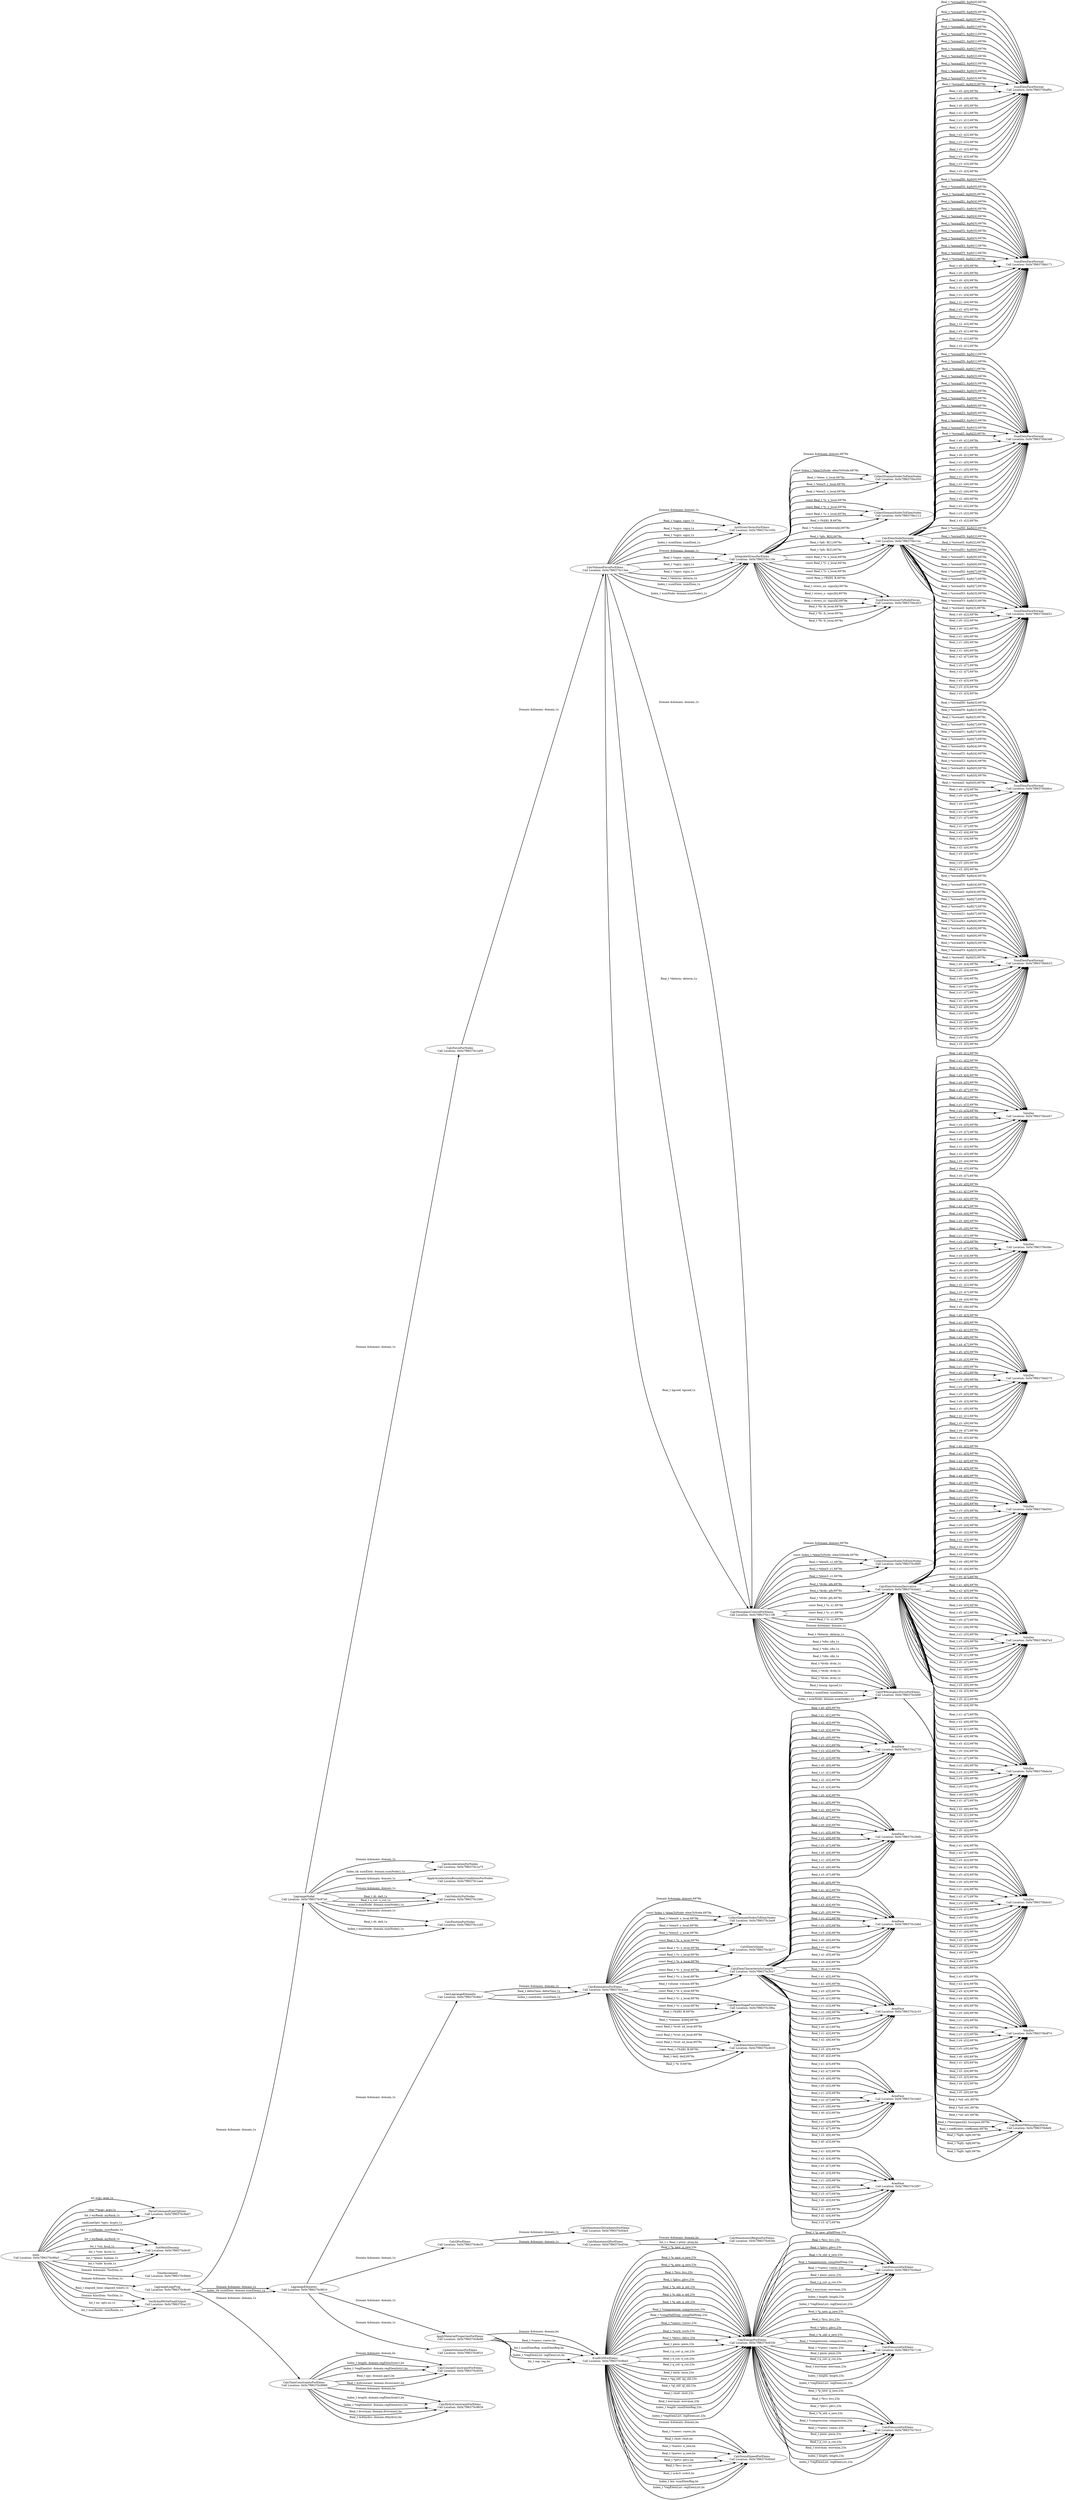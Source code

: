 digraph ContextTree {
rankdir="LR"
main0x7fffb82f1eb0[label="main\n Call Location: 0x0x7f96370c99a3"];
main0x7fffb82f1eb0 -> ParseCommandLineOptions0x7fffb82f1fd0[style=bold, label=" int argc: argc,1x"];
main0x7fffb82f1eb0 -> ParseCommandLineOptions0x7fffb82f1fd0[style=bold, label=" char **argv: argv,1x"];
main0x7fffb82f1eb0 -> ParseCommandLineOptions0x7fffb82f1fd0[style=bold, label=" Int_t myRank: myRank,1x"];
main0x7fffb82f1eb0 -> ParseCommandLineOptions0x7fffb82f1fd0[style=bold, label=" cmdLineOpts *opts: &opts,1x"];
main0x7fffb82f1eb0 -> InitMeshDecomp0x7fffb82f3250[style=bold, label=" Int_t numRanks: numRanks,1x"];
main0x7fffb82f1eb0 -> InitMeshDecomp0x7fffb82f3250[style=bold, label=" Int_t myRank: myRank,1x"];
main0x7fffb82f1eb0 -> InitMeshDecomp0x7fffb82f3250[style=bold, label=" Int_t *col: &col,1x"];
main0x7fffb82f1eb0 -> InitMeshDecomp0x7fffb82f3250[style=bold, label=" Int_t *row: &row,1x"];
main0x7fffb82f1eb0 -> InitMeshDecomp0x7fffb82f3250[style=bold, label=" Int_t *plane: &plane,1x"];
main0x7fffb82f1eb0 -> InitMeshDecomp0x7fffb82f3250[style=bold, label=" Int_t *side: &side,1x"];
main0x7fffb82f1eb0 -> TimeIncrement0x7fffb83e3ef0[style=bold, label=" Domain &domain: *locDom,1x"];
main0x7fffb82f1eb0 -> LagrangeLeapFrog0x7fffb83e3fe0[style=bold, label=" Domain &domain: *locDom,1x"];
main0x7fffb82f1eb0 -> VerifyAndWriteFinalOutput0x7fffb8457030[style=bold, label=" Real_t elapsed_time: elapsed_timeG,1x"];
main0x7fffb82f1eb0 -> VerifyAndWriteFinalOutput0x7fffb8457030[style=bold, label=" Domain &locDom: *locDom,1x"];
main0x7fffb82f1eb0 -> VerifyAndWriteFinalOutput0x7fffb8457030[style=bold, label=" Int_t nx: opts.nx,1x"];
main0x7fffb82f1eb0 -> VerifyAndWriteFinalOutput0x7fffb8457030[style=bold, label=" Int_t numRanks: numRanks,1x"];
ParseCommandLineOptions0x7fffb82f1fd0[label="ParseCommandLineOptions\n Call Location: 0x0x7f96370c9a67"];
InitMeshDecomp0x7fffb82f3250[label="InitMeshDecomp\n Call Location: 0x0x7f96370c9c5f"];
TimeIncrement0x7fffb83e3ef0[label="TimeIncrement\n Call Location: 0x0x7f96370c9dd4"];
LagrangeLeapFrog0x7fffb83e3fe0[label="LagrangeLeapFrog\n Call Location: 0x0x7f96370c9e40"];
LagrangeLeapFrog0x7fffb83e3fe0 -> LagrangeNodal0x7fffb83e4120[style=bold, label=" Domain &domain: domain,1x"];
LagrangeLeapFrog0x7fffb83e3fe0 -> LagrangeElements0x7fffb83ec1b0[style=bold, label=" Domain &domain: domain,1x"];
LagrangeLeapFrog0x7fffb83e3fe0 -> LagrangeElements0x7fffb83ec1b0[style=bold, label=" Index_t& numElem: domain.numElem(),1x"];
LagrangeLeapFrog0x7fffb83e3fe0 -> CalcTimeConstraintsForElems0x7fffb8456640[style=bold, label=" Domain &domain: domain,1x"];
LagrangeNodal0x7fffb83e4120[label="LagrangeNodal\n Call Location: 0x0x7f96370c97a0"];
LagrangeNodal0x7fffb83e4120 -> CalcForceForNodes0x7fffb83e4220[style=bold, label=" Domain &domain: domain,1x"];
LagrangeNodal0x7fffb83e4120 -> CalcAccelerationForNodes0x7fffb83ebb60[style=bold, label=" Domain &domain: domain,1x"];
LagrangeNodal0x7fffb83e4120 -> CalcAccelerationForNodes0x7fffb83ebb60[style=bold, label=" Index_t& numElem: domain.numNode(),1x"];
LagrangeNodal0x7fffb83e4120 -> ApplyAccelerationBoundaryConditionsForNodes0x7fffb83ebd10[style=bold, label=" Domain &domain: domain,1x"];
LagrangeNodal0x7fffb83e4120 -> CalcVelocityForNodes0x7fffb83ebe30[style=bold, label=" Domain &domain: domain,1x"];
LagrangeNodal0x7fffb83e4120 -> CalcVelocityForNodes0x7fffb83ebe30[style=bold, label=" Real_t dt: delt,1x"];
LagrangeNodal0x7fffb83e4120 -> CalcVelocityForNodes0x7fffb83ebe30[style=bold, label=" Real_t u_cut: u_cut,1x"];
LagrangeNodal0x7fffb83e4120 -> CalcVelocityForNodes0x7fffb83ebe30[style=bold, label=" Index_t numNode: domain.numNode(),1x"];
LagrangeNodal0x7fffb83e4120 -> CalcPositionForNodes0x7fffb83ebfe0[style=bold, label=" Domain &domain: domain,1x"];
LagrangeNodal0x7fffb83e4120 -> CalcPositionForNodes0x7fffb83ebfe0[style=bold, label=" Real_t dt: delt,1x"];
LagrangeNodal0x7fffb83e4120 -> CalcPositionForNodes0x7fffb83ebfe0[style=bold, label=" Index_t numNode: domain.numNode(),1x"];
CalcForceForNodes0x7fffb83e4220[label="CalcForceForNodes\n Call Location: 0x0x7f96370c1a05"];
CalcForceForNodes0x7fffb83e4220 -> CalcVolumeForceForElems0x7fffb83e4380[style=bold, label=" Domain &domain: domain,1x"];
CalcVolumeForceForElems0x7fffb83e4380[label="CalcVolumeForceForElems\n Call Location: 0x0x7f96370c13ee"];
CalcVolumeForceForElems0x7fffb83e4380 -> InitStressTermsForElems0x7fffb83e44e0[style=bold, label=" Domain &domain: domain,1x"];
CalcVolumeForceForElems0x7fffb83e4380 -> InitStressTermsForElems0x7fffb83e44e0[style=bold, label=" Real_t *sigxx: sigxx,1x"];
CalcVolumeForceForElems0x7fffb83e4380 -> InitStressTermsForElems0x7fffb83e44e0[style=bold, label=" Real_t *sigyy: sigyy,1x"];
CalcVolumeForceForElems0x7fffb83e4380 -> InitStressTermsForElems0x7fffb83e44e0[style=bold, label=" Real_t *sigzz: sigzz,1x"];
CalcVolumeForceForElems0x7fffb83e4380 -> InitStressTermsForElems0x7fffb83e44e0[style=bold, label=" Index_t numElem: numElem,1x"];
CalcVolumeForceForElems0x7fffb83e4380 -> IntegrateStressForElems0x7fffb83e4830[style=bold, label=" Domain &domain: domain,1x"];
CalcVolumeForceForElems0x7fffb83e4380 -> IntegrateStressForElems0x7fffb83e4830[style=bold, label=" Real_t *sigxx: sigxx,1x"];
CalcVolumeForceForElems0x7fffb83e4380 -> IntegrateStressForElems0x7fffb83e4830[style=bold, label=" Real_t *sigyy: sigyy,1x"];
CalcVolumeForceForElems0x7fffb83e4380 -> IntegrateStressForElems0x7fffb83e4830[style=bold, label=" Real_t *sigzz: sigzz,1x"];
CalcVolumeForceForElems0x7fffb83e4380 -> IntegrateStressForElems0x7fffb83e4830[style=bold, label=" Real_t *determ: determ,1x"];
CalcVolumeForceForElems0x7fffb83e4380 -> IntegrateStressForElems0x7fffb83e4830[style=bold, label=" Index_t numElem: numElem,1x"];
CalcVolumeForceForElems0x7fffb83e4380 -> IntegrateStressForElems0x7fffb83e4830[style=bold, label=" Index_t numNode: domain.numNode(),1x"];
CalcVolumeForceForElems0x7fffb83e4380 -> CalcHourglassControlForElems0x7fffb83e8630[style=bold, label=" Domain &domain: domain,1x"];
CalcVolumeForceForElems0x7fffb83e4380 -> CalcHourglassControlForElems0x7fffb83e8630[style=bold, label=" Real_t *determ: determ,1x"];
CalcVolumeForceForElems0x7fffb83e4380 -> CalcHourglassControlForElems0x7fffb83e8630[style=bold, label=" Real_t hgcoef, hgcoef,1x"];
InitStressTermsForElems0x7fffb83e44e0[label="InitStressTermsForElems\n Call Location: 0x0x7f96370c105b"];
IntegrateStressForElems0x7fffb83e4830[label="IntegrateStressForElems\n Call Location: 0x0x7f96370c110e"];
IntegrateStressForElems0x7fffb83e4830 -> CollectDomainNodesToElemNodes0x7fffb83e4bf0[style=bold, label=" Domain &domain: domain,6978x"];
IntegrateStressForElems0x7fffb83e4830 -> CollectDomainNodesToElemNodes0x7fffb83e4bf0[style=bold, label=" const Index_t *elemToNode: elemToNode,6978x"];
IntegrateStressForElems0x7fffb83e4830 -> CollectDomainNodesToElemNodes0x7fffb83e4bf0[style=bold, label=" Real_t *elem: x_local,6978x"];
IntegrateStressForElems0x7fffb83e4830 -> CollectDomainNodesToElemNodes0x7fffb83e4bf0[style=bold, label=" Real_t *elemY: y_local,6978x"];
IntegrateStressForElems0x7fffb83e4830 -> CollectDomainNodesToElemNodes0x7fffb83e4bf0[style=bold, label=" Real_t *elemZ: z_local,6978x"];
IntegrateStressForElems0x7fffb83e4830 -> CollectDomainNodesToElemNodes0x7fffb83e4ed0[style=bold, label=" const Real_t *x: x_local,6978x"];
IntegrateStressForElems0x7fffb83e4830 -> CollectDomainNodesToElemNodes0x7fffb83e4ed0[style=bold, label=" const Real_t *y: y_local,6978x"];
IntegrateStressForElems0x7fffb83e4830 -> CollectDomainNodesToElemNodes0x7fffb83e4ed0[style=bold, label=" const Real_t *z: z_local,6978x"];
IntegrateStressForElems0x7fffb83e4830 -> CollectDomainNodesToElemNodes0x7fffb83e4ed0[style=bold, label=" Real_t (*b)[8]: B,6978x"];
IntegrateStressForElems0x7fffb83e4830 -> CollectDomainNodesToElemNodes0x7fffb83e4ed0[style=bold, label=" Real_t *volume: &determ[k],6978x"];
IntegrateStressForElems0x7fffb83e4830 -> CalcElemNodeNormals0x7fffb83e51a0[style=bold, label=" Real_t *pfx: B[0],6978x"];
IntegrateStressForElems0x7fffb83e4830 -> CalcElemNodeNormals0x7fffb83e51a0[style=bold, label=" Real_t *pfy: B[1],6978x"];
IntegrateStressForElems0x7fffb83e4830 -> CalcElemNodeNormals0x7fffb83e51a0[style=bold, label=" Real_t *pfz: B[2],6978x"];
IntegrateStressForElems0x7fffb83e4830 -> CalcElemNodeNormals0x7fffb83e51a0[style=bold, label=" const Real_t *x: x_local,6978x"];
IntegrateStressForElems0x7fffb83e4830 -> CalcElemNodeNormals0x7fffb83e51a0[style=bold, label=" const Real_t *y: y_local,6978x"];
IntegrateStressForElems0x7fffb83e4830 -> CalcElemNodeNormals0x7fffb83e51a0[style=bold, label=" const Real_t *z: z_local,6978x"];
IntegrateStressForElems0x7fffb83e4830 -> SumElemStressesToNodeForces0x7fffb83e8470[style=bold, label=" const Real_t (*B)[8]: B,6978x"];
IntegrateStressForElems0x7fffb83e4830 -> SumElemStressesToNodeForces0x7fffb83e8470[style=bold, label=" Real_t stress_xx: sigxx[k],6978x"];
IntegrateStressForElems0x7fffb83e4830 -> SumElemStressesToNodeForces0x7fffb83e8470[style=bold, label=" Real_t stress_y: sigyy[k],6978x"];
IntegrateStressForElems0x7fffb83e4830 -> SumElemStressesToNodeForces0x7fffb83e8470[style=bold, label=" Real_t stress_zz: sigzz[k],6978x"];
IntegrateStressForElems0x7fffb83e4830 -> SumElemStressesToNodeForces0x7fffb83e8470[style=bold, label=" Real_t *fx: fx_local,6978x"];
IntegrateStressForElems0x7fffb83e4830 -> SumElemStressesToNodeForces0x7fffb83e8470[style=bold, label=" Real_t *fy: fy_local,6978x"];
IntegrateStressForElems0x7fffb83e4830 -> SumElemStressesToNodeForces0x7fffb83e8470[style=bold, label=" Real_t *fz: fz_local,6978x"];
CollectDomainNodesToElemNodes0x7fffb83e4bf0[label="CollectDomainNodesToElemNodes\n Call Location: 0x0x7f96370bc050"];
CollectDomainNodesToElemNodes0x7fffb83e4ed0[label="CollectDomainNodesToElemNodes\n Call Location: 0x0x7f96370bc112"];
CalcElemNodeNormals0x7fffb83e51a0[label="CalcElemNodeNormals\n Call Location: 0x0x7f96370bc1ec"];
CalcElemNodeNormals0x7fffb83e51a0 -> SumElemFaceNormal0x7fffb83e5460[style=bold, label=" Real_t *normalX0: &pfx[0],6978x"];
CalcElemNodeNormals0x7fffb83e51a0 -> SumElemFaceNormal0x7fffb83e5460[style=bold, label=" Real_t *normalY0: &pfy[0],6978x"];
CalcElemNodeNormals0x7fffb83e51a0 -> SumElemFaceNormal0x7fffb83e5460[style=bold, label=" Real_t *normalZ: &pfz[0],6978x"];
CalcElemNodeNormals0x7fffb83e51a0 -> SumElemFaceNormal0x7fffb83e5460[style=bold, label=" Real_t *normalX1: &pfx[1],6978x"];
CalcElemNodeNormals0x7fffb83e51a0 -> SumElemFaceNormal0x7fffb83e5460[style=bold, label=" Real_t *normalY1: &pfy[1],6978x"];
CalcElemNodeNormals0x7fffb83e51a0 -> SumElemFaceNormal0x7fffb83e5460[style=bold, label=" Real_t *normalZ1: &pfz[1],6978x"];
CalcElemNodeNormals0x7fffb83e51a0 -> SumElemFaceNormal0x7fffb83e5460[style=bold, label=" Real_t *normalX2: &pfx[2],6978x"];
CalcElemNodeNormals0x7fffb83e51a0 -> SumElemFaceNormal0x7fffb83e5460[style=bold, label=" Real_t *normalY2: &pfy[2],6978x"];
CalcElemNodeNormals0x7fffb83e51a0 -> SumElemFaceNormal0x7fffb83e5460[style=bold, label=" Real_t *normalZ2: &pfz[2],6978x"];
CalcElemNodeNormals0x7fffb83e51a0 -> SumElemFaceNormal0x7fffb83e5460[style=bold, label=" Real_t *normalX3: &pfx[3],6978x"];
CalcElemNodeNormals0x7fffb83e51a0 -> SumElemFaceNormal0x7fffb83e5460[style=bold, label=" Real_t *normalY3: &pfy[3],6978x"];
CalcElemNodeNormals0x7fffb83e51a0 -> SumElemFaceNormal0x7fffb83e5460[style=bold, label=" Real_t *normalZ: &pfz[3],6978x"];
CalcElemNodeNormals0x7fffb83e51a0 -> SumElemFaceNormal0x7fffb83e5460[style=bold, label=" Real_t x0: x[0],6978x"];
CalcElemNodeNormals0x7fffb83e51a0 -> SumElemFaceNormal0x7fffb83e5460[style=bold, label=" Real_t y0: y[0],6978x"];
CalcElemNodeNormals0x7fffb83e51a0 -> SumElemFaceNormal0x7fffb83e5460[style=bold, label=" Real_t z0: z[0],6978x"];
CalcElemNodeNormals0x7fffb83e51a0 -> SumElemFaceNormal0x7fffb83e5460[style=bold, label=" Real_t x1: x[1],6978x"];
CalcElemNodeNormals0x7fffb83e51a0 -> SumElemFaceNormal0x7fffb83e5460[style=bold, label=" Real_t y1: y[1],6978x"];
CalcElemNodeNormals0x7fffb83e51a0 -> SumElemFaceNormal0x7fffb83e5460[style=bold, label=" Real_t z1: z[1],6978x"];
CalcElemNodeNormals0x7fffb83e51a0 -> SumElemFaceNormal0x7fffb83e5460[style=bold, label=" Real_t x2: x[2],6978x"];
CalcElemNodeNormals0x7fffb83e51a0 -> SumElemFaceNormal0x7fffb83e5460[style=bold, label=" Real_t y2: y[2],6978x"];
CalcElemNodeNormals0x7fffb83e51a0 -> SumElemFaceNormal0x7fffb83e5460[style=bold, label=" Real_t z2: z[2],6978x"];
CalcElemNodeNormals0x7fffb83e51a0 -> SumElemFaceNormal0x7fffb83e5460[style=bold, label=" Real_t x3: x[3],6978x"];
CalcElemNodeNormals0x7fffb83e51a0 -> SumElemFaceNormal0x7fffb83e5460[style=bold, label=" Real_t y3: y[3],6978x"];
CalcElemNodeNormals0x7fffb83e51a0 -> SumElemFaceNormal0x7fffb83e5460[style=bold, label=" Real_t z3: z[3],6978x"];
CalcElemNodeNormals0x7fffb83e51a0 -> SumElemFaceNormal0x7fffb83e5ef0[style=bold, label=" Real_t *normalX0: &pfx[0],6978x"];
CalcElemNodeNormals0x7fffb83e51a0 -> SumElemFaceNormal0x7fffb83e5ef0[style=bold, label=" Real_t *normalY0: &pfy[0],6978x"];
CalcElemNodeNormals0x7fffb83e51a0 -> SumElemFaceNormal0x7fffb83e5ef0[style=bold, label=" Real_t *normalZ: &pfz[0],6978x"];
CalcElemNodeNormals0x7fffb83e51a0 -> SumElemFaceNormal0x7fffb83e5ef0[style=bold, label=" Real_t *normalX1: &pfx[4],6978x"];
CalcElemNodeNormals0x7fffb83e51a0 -> SumElemFaceNormal0x7fffb83e5ef0[style=bold, label=" Real_t *normalY1: &pfy[4],6978x"];
CalcElemNodeNormals0x7fffb83e51a0 -> SumElemFaceNormal0x7fffb83e5ef0[style=bold, label=" Real_t *normalZ1: &pfz[4],6978x"];
CalcElemNodeNormals0x7fffb83e51a0 -> SumElemFaceNormal0x7fffb83e5ef0[style=bold, label=" Real_t *normalX2: &pfx[5],6978x"];
CalcElemNodeNormals0x7fffb83e51a0 -> SumElemFaceNormal0x7fffb83e5ef0[style=bold, label=" Real_t *normalY2: &pfy[5],6978x"];
CalcElemNodeNormals0x7fffb83e51a0 -> SumElemFaceNormal0x7fffb83e5ef0[style=bold, label=" Real_t *normalZ2: &pfz[5],6978x"];
CalcElemNodeNormals0x7fffb83e51a0 -> SumElemFaceNormal0x7fffb83e5ef0[style=bold, label=" Real_t *normalX3: &pfx[1],6978x"];
CalcElemNodeNormals0x7fffb83e51a0 -> SumElemFaceNormal0x7fffb83e5ef0[style=bold, label=" Real_t *normalY3: &pfy[1],6978x"];
CalcElemNodeNormals0x7fffb83e51a0 -> SumElemFaceNormal0x7fffb83e5ef0[style=bold, label=" Real_t *normalZ: &pfz[1],6978x"];
CalcElemNodeNormals0x7fffb83e51a0 -> SumElemFaceNormal0x7fffb83e5ef0[style=bold, label=" Real_t x0: x[0],6978x"];
CalcElemNodeNormals0x7fffb83e51a0 -> SumElemFaceNormal0x7fffb83e5ef0[style=bold, label=" Real_t y0: y[0],6978x"];
CalcElemNodeNormals0x7fffb83e51a0 -> SumElemFaceNormal0x7fffb83e5ef0[style=bold, label=" Real_t z0: z[0],6978x"];
CalcElemNodeNormals0x7fffb83e51a0 -> SumElemFaceNormal0x7fffb83e5ef0[style=bold, label=" Real_t x1: x[4],6978x"];
CalcElemNodeNormals0x7fffb83e51a0 -> SumElemFaceNormal0x7fffb83e5ef0[style=bold, label=" Real_t y1: y[4],6978x"];
CalcElemNodeNormals0x7fffb83e51a0 -> SumElemFaceNormal0x7fffb83e5ef0[style=bold, label=" Real_t z1: z[4],6978x"];
CalcElemNodeNormals0x7fffb83e51a0 -> SumElemFaceNormal0x7fffb83e5ef0[style=bold, label=" Real_t x2: x[5],6978x"];
CalcElemNodeNormals0x7fffb83e51a0 -> SumElemFaceNormal0x7fffb83e5ef0[style=bold, label=" Real_t y2: y[5],6978x"];
CalcElemNodeNormals0x7fffb83e51a0 -> SumElemFaceNormal0x7fffb83e5ef0[style=bold, label=" Real_t z2: z[5],6978x"];
CalcElemNodeNormals0x7fffb83e51a0 -> SumElemFaceNormal0x7fffb83e5ef0[style=bold, label=" Real_t x3: x[1],6978x"];
CalcElemNodeNormals0x7fffb83e51a0 -> SumElemFaceNormal0x7fffb83e5ef0[style=bold, label=" Real_t y3: y[1],6978x"];
CalcElemNodeNormals0x7fffb83e51a0 -> SumElemFaceNormal0x7fffb83e5ef0[style=bold, label=" Real_t z3: z[1],6978x"];
CalcElemNodeNormals0x7fffb83e51a0 -> SumElemFaceNormal0x7fffb83e6630[style=bold, label=" Real_t *normalX0: &pfx[1],6978x"];
CalcElemNodeNormals0x7fffb83e51a0 -> SumElemFaceNormal0x7fffb83e6630[style=bold, label=" Real_t *normalY0: &pfy[1],6978x"];
CalcElemNodeNormals0x7fffb83e51a0 -> SumElemFaceNormal0x7fffb83e6630[style=bold, label=" Real_t *normalZ: &pfz[1],6978x"];
CalcElemNodeNormals0x7fffb83e51a0 -> SumElemFaceNormal0x7fffb83e6630[style=bold, label=" Real_t *normalX1: &pfx[5],6978x"];
CalcElemNodeNormals0x7fffb83e51a0 -> SumElemFaceNormal0x7fffb83e6630[style=bold, label=" Real_t *normalY1: &pfy[5],6978x"];
CalcElemNodeNormals0x7fffb83e51a0 -> SumElemFaceNormal0x7fffb83e6630[style=bold, label=" Real_t *normalZ1: &pfz[5],6978x"];
CalcElemNodeNormals0x7fffb83e51a0 -> SumElemFaceNormal0x7fffb83e6630[style=bold, label=" Real_t *normalX2: &pfx[6],6978x"];
CalcElemNodeNormals0x7fffb83e51a0 -> SumElemFaceNormal0x7fffb83e6630[style=bold, label=" Real_t *normalY2: &pfy[6],6978x"];
CalcElemNodeNormals0x7fffb83e51a0 -> SumElemFaceNormal0x7fffb83e6630[style=bold, label=" Real_t *normalZ2: &pfz[6],6978x"];
CalcElemNodeNormals0x7fffb83e51a0 -> SumElemFaceNormal0x7fffb83e6630[style=bold, label=" Real_t *normalX3: &pfx[2],6978x"];
CalcElemNodeNormals0x7fffb83e51a0 -> SumElemFaceNormal0x7fffb83e6630[style=bold, label=" Real_t *normalY3: &pfy[2],6978x"];
CalcElemNodeNormals0x7fffb83e51a0 -> SumElemFaceNormal0x7fffb83e6630[style=bold, label=" Real_t *normalZ: &pfz[2],6978x"];
CalcElemNodeNormals0x7fffb83e51a0 -> SumElemFaceNormal0x7fffb83e6630[style=bold, label=" Real_t x0: x[1],6978x"];
CalcElemNodeNormals0x7fffb83e51a0 -> SumElemFaceNormal0x7fffb83e6630[style=bold, label=" Real_t y0: y[1],6978x"];
CalcElemNodeNormals0x7fffb83e51a0 -> SumElemFaceNormal0x7fffb83e6630[style=bold, label=" Real_t z0: z[1],6978x"];
CalcElemNodeNormals0x7fffb83e51a0 -> SumElemFaceNormal0x7fffb83e6630[style=bold, label=" Real_t x1: x[5],6978x"];
CalcElemNodeNormals0x7fffb83e51a0 -> SumElemFaceNormal0x7fffb83e6630[style=bold, label=" Real_t y1: y[5],6978x"];
CalcElemNodeNormals0x7fffb83e51a0 -> SumElemFaceNormal0x7fffb83e6630[style=bold, label=" Real_t z1: z[5],6978x"];
CalcElemNodeNormals0x7fffb83e51a0 -> SumElemFaceNormal0x7fffb83e6630[style=bold, label=" Real_t x2: x[6],6978x"];
CalcElemNodeNormals0x7fffb83e51a0 -> SumElemFaceNormal0x7fffb83e6630[style=bold, label=" Real_t y2: y[6],6978x"];
CalcElemNodeNormals0x7fffb83e51a0 -> SumElemFaceNormal0x7fffb83e6630[style=bold, label=" Real_t z2: z[6],6978x"];
CalcElemNodeNormals0x7fffb83e51a0 -> SumElemFaceNormal0x7fffb83e6630[style=bold, label=" Real_t x3: x[2],6978x"];
CalcElemNodeNormals0x7fffb83e51a0 -> SumElemFaceNormal0x7fffb83e6630[style=bold, label=" Real_t y3: y[2],6978x"];
CalcElemNodeNormals0x7fffb83e51a0 -> SumElemFaceNormal0x7fffb83e6630[style=bold, label=" Real_t z3: z[2],6978x"];
CalcElemNodeNormals0x7fffb83e51a0 -> SumElemFaceNormal0x7fffb83e6d70[style=bold, label=" Real_t *normalX0: &pfx[2],6978x"];
CalcElemNodeNormals0x7fffb83e51a0 -> SumElemFaceNormal0x7fffb83e6d70[style=bold, label=" Real_t *normalY0: &pfy[2],6978x"];
CalcElemNodeNormals0x7fffb83e51a0 -> SumElemFaceNormal0x7fffb83e6d70[style=bold, label=" Real_t *normalZ: &pfz[2],6978x"];
CalcElemNodeNormals0x7fffb83e51a0 -> SumElemFaceNormal0x7fffb83e6d70[style=bold, label=" Real_t *normalX1: &pfx[6],6978x"];
CalcElemNodeNormals0x7fffb83e51a0 -> SumElemFaceNormal0x7fffb83e6d70[style=bold, label=" Real_t *normalY1: &pfy[6],6978x"];
CalcElemNodeNormals0x7fffb83e51a0 -> SumElemFaceNormal0x7fffb83e6d70[style=bold, label=" Real_t *normalZ1: &pfz[6],6978x"];
CalcElemNodeNormals0x7fffb83e51a0 -> SumElemFaceNormal0x7fffb83e6d70[style=bold, label=" Real_t *normalX2: &pfx[7],6978x"];
CalcElemNodeNormals0x7fffb83e51a0 -> SumElemFaceNormal0x7fffb83e6d70[style=bold, label=" Real_t *normalY2: &pfy[7],6978x"];
CalcElemNodeNormals0x7fffb83e51a0 -> SumElemFaceNormal0x7fffb83e6d70[style=bold, label=" Real_t *normalZ2: &pfz[7],6978x"];
CalcElemNodeNormals0x7fffb83e51a0 -> SumElemFaceNormal0x7fffb83e6d70[style=bold, label=" Real_t *normalX3: &pfx[3],6978x"];
CalcElemNodeNormals0x7fffb83e51a0 -> SumElemFaceNormal0x7fffb83e6d70[style=bold, label=" Real_t *normalY3: &pfy[3],6978x"];
CalcElemNodeNormals0x7fffb83e51a0 -> SumElemFaceNormal0x7fffb83e6d70[style=bold, label=" Real_t *normalZ: &pfz[3],6978x"];
CalcElemNodeNormals0x7fffb83e51a0 -> SumElemFaceNormal0x7fffb83e6d70[style=bold, label=" Real_t x0: x[2],6978x"];
CalcElemNodeNormals0x7fffb83e51a0 -> SumElemFaceNormal0x7fffb83e6d70[style=bold, label=" Real_t y0: y[2],6978x"];
CalcElemNodeNormals0x7fffb83e51a0 -> SumElemFaceNormal0x7fffb83e6d70[style=bold, label=" Real_t z0: z[2],6978x"];
CalcElemNodeNormals0x7fffb83e51a0 -> SumElemFaceNormal0x7fffb83e6d70[style=bold, label=" Real_t x1: x[6],6978x"];
CalcElemNodeNormals0x7fffb83e51a0 -> SumElemFaceNormal0x7fffb83e6d70[style=bold, label=" Real_t y1: y[6],6978x"];
CalcElemNodeNormals0x7fffb83e51a0 -> SumElemFaceNormal0x7fffb83e6d70[style=bold, label=" Real_t z1: z[6],6978x"];
CalcElemNodeNormals0x7fffb83e51a0 -> SumElemFaceNormal0x7fffb83e6d70[style=bold, label=" Real_t x2: x[7],6978x"];
CalcElemNodeNormals0x7fffb83e51a0 -> SumElemFaceNormal0x7fffb83e6d70[style=bold, label=" Real_t y2: y[7],6978x"];
CalcElemNodeNormals0x7fffb83e51a0 -> SumElemFaceNormal0x7fffb83e6d70[style=bold, label=" Real_t z2: z[7],6978x"];
CalcElemNodeNormals0x7fffb83e51a0 -> SumElemFaceNormal0x7fffb83e6d70[style=bold, label=" Real_t x3: x[3],6978x"];
CalcElemNodeNormals0x7fffb83e51a0 -> SumElemFaceNormal0x7fffb83e6d70[style=bold, label=" Real_t y3: y[3],6978x"];
CalcElemNodeNormals0x7fffb83e51a0 -> SumElemFaceNormal0x7fffb83e6d70[style=bold, label=" Real_t z3: z[3],6978x"];
CalcElemNodeNormals0x7fffb83e51a0 -> SumElemFaceNormal0x7fffb83e74e0[style=bold, label=" Real_t *normalX0: &pfx[3],6978x"];
CalcElemNodeNormals0x7fffb83e51a0 -> SumElemFaceNormal0x7fffb83e74e0[style=bold, label=" Real_t *normalY0: &pfy[3],6978x"];
CalcElemNodeNormals0x7fffb83e51a0 -> SumElemFaceNormal0x7fffb83e74e0[style=bold, label=" Real_t *normalZ: &pfz[3],6978x"];
CalcElemNodeNormals0x7fffb83e51a0 -> SumElemFaceNormal0x7fffb83e74e0[style=bold, label=" Real_t *normalX1: &pfx[7],6978x"];
CalcElemNodeNormals0x7fffb83e51a0 -> SumElemFaceNormal0x7fffb83e74e0[style=bold, label=" Real_t *normalY1: &pfy[7],6978x"];
CalcElemNodeNormals0x7fffb83e51a0 -> SumElemFaceNormal0x7fffb83e74e0[style=bold, label=" Real_t *normalZ1: &pfz[7],6978x"];
CalcElemNodeNormals0x7fffb83e51a0 -> SumElemFaceNormal0x7fffb83e74e0[style=bold, label=" Real_t *normalX2: &pfx[4],6978x"];
CalcElemNodeNormals0x7fffb83e51a0 -> SumElemFaceNormal0x7fffb83e74e0[style=bold, label=" Real_t *normalY2: &pfy[4],6978x"];
CalcElemNodeNormals0x7fffb83e51a0 -> SumElemFaceNormal0x7fffb83e74e0[style=bold, label=" Real_t *normalZ2: &pfz[4],6978x"];
CalcElemNodeNormals0x7fffb83e51a0 -> SumElemFaceNormal0x7fffb83e74e0[style=bold, label=" Real_t *normalX3: &pfx[0],6978x"];
CalcElemNodeNormals0x7fffb83e51a0 -> SumElemFaceNormal0x7fffb83e74e0[style=bold, label=" Real_t *normalY3: &pfy[0],6978x"];
CalcElemNodeNormals0x7fffb83e51a0 -> SumElemFaceNormal0x7fffb83e74e0[style=bold, label=" Real_t *normalZ: &pfz[0],6978x"];
CalcElemNodeNormals0x7fffb83e51a0 -> SumElemFaceNormal0x7fffb83e74e0[style=bold, label=" Real_t x0: x[3],6978x"];
CalcElemNodeNormals0x7fffb83e51a0 -> SumElemFaceNormal0x7fffb83e74e0[style=bold, label=" Real_t y0: y[3],6978x"];
CalcElemNodeNormals0x7fffb83e51a0 -> SumElemFaceNormal0x7fffb83e74e0[style=bold, label=" Real_t z0: z[3],6978x"];
CalcElemNodeNormals0x7fffb83e51a0 -> SumElemFaceNormal0x7fffb83e74e0[style=bold, label=" Real_t x1: x[7],6978x"];
CalcElemNodeNormals0x7fffb83e51a0 -> SumElemFaceNormal0x7fffb83e74e0[style=bold, label=" Real_t y1: y[7],6978x"];
CalcElemNodeNormals0x7fffb83e51a0 -> SumElemFaceNormal0x7fffb83e74e0[style=bold, label=" Real_t z1: z[7],6978x"];
CalcElemNodeNormals0x7fffb83e51a0 -> SumElemFaceNormal0x7fffb83e74e0[style=bold, label=" Real_t x2: x[4],6978x"];
CalcElemNodeNormals0x7fffb83e51a0 -> SumElemFaceNormal0x7fffb83e74e0[style=bold, label=" Real_t y2: y[4],6978x"];
CalcElemNodeNormals0x7fffb83e51a0 -> SumElemFaceNormal0x7fffb83e74e0[style=bold, label=" Real_t z2: z[4],6978x"];
CalcElemNodeNormals0x7fffb83e51a0 -> SumElemFaceNormal0x7fffb83e74e0[style=bold, label=" Real_t x3: x[0],6978x"];
CalcElemNodeNormals0x7fffb83e51a0 -> SumElemFaceNormal0x7fffb83e74e0[style=bold, label=" Real_t y3: y[0],6978x"];
CalcElemNodeNormals0x7fffb83e51a0 -> SumElemFaceNormal0x7fffb83e74e0[style=bold, label=" Real_t z3: z[0],6978x"];
CalcElemNodeNormals0x7fffb83e51a0 -> SumElemFaceNormal0x7fffb83e7d30[style=bold, label=" Real_t *normalX0: &pfx[4],6978x"];
CalcElemNodeNormals0x7fffb83e51a0 -> SumElemFaceNormal0x7fffb83e7d30[style=bold, label=" Real_t *normalY0: &pfy[4],6978x"];
CalcElemNodeNormals0x7fffb83e51a0 -> SumElemFaceNormal0x7fffb83e7d30[style=bold, label=" Real_t *normalZ: &pfz[4],6978x"];
CalcElemNodeNormals0x7fffb83e51a0 -> SumElemFaceNormal0x7fffb83e7d30[style=bold, label=" Real_t *normalX1: &pfx[7],6978x"];
CalcElemNodeNormals0x7fffb83e51a0 -> SumElemFaceNormal0x7fffb83e7d30[style=bold, label=" Real_t *normalY1: &pfy[7],6978x"];
CalcElemNodeNormals0x7fffb83e51a0 -> SumElemFaceNormal0x7fffb83e7d30[style=bold, label=" Real_t *normalZ1: &pfz[7],6978x"];
CalcElemNodeNormals0x7fffb83e51a0 -> SumElemFaceNormal0x7fffb83e7d30[style=bold, label=" Real_t *normalX2: &pfx[6],6978x"];
CalcElemNodeNormals0x7fffb83e51a0 -> SumElemFaceNormal0x7fffb83e7d30[style=bold, label=" Real_t *normalY2: &pfy[6],6978x"];
CalcElemNodeNormals0x7fffb83e51a0 -> SumElemFaceNormal0x7fffb83e7d30[style=bold, label=" Real_t *normalZ2: &pfz[6],6978x"];
CalcElemNodeNormals0x7fffb83e51a0 -> SumElemFaceNormal0x7fffb83e7d30[style=bold, label=" Real_t *normalX3: &pfx[5],6978x"];
CalcElemNodeNormals0x7fffb83e51a0 -> SumElemFaceNormal0x7fffb83e7d30[style=bold, label=" Real_t *normalY3: &pfy[5],6978x"];
CalcElemNodeNormals0x7fffb83e51a0 -> SumElemFaceNormal0x7fffb83e7d30[style=bold, label=" Real_t *normalZ: &pfz[5],6978x"];
CalcElemNodeNormals0x7fffb83e51a0 -> SumElemFaceNormal0x7fffb83e7d30[style=bold, label=" Real_t x0: x[4],6978x"];
CalcElemNodeNormals0x7fffb83e51a0 -> SumElemFaceNormal0x7fffb83e7d30[style=bold, label=" Real_t y0: y[4],6978x"];
CalcElemNodeNormals0x7fffb83e51a0 -> SumElemFaceNormal0x7fffb83e7d30[style=bold, label=" Real_t z0: z[4],6978x"];
CalcElemNodeNormals0x7fffb83e51a0 -> SumElemFaceNormal0x7fffb83e7d30[style=bold, label=" Real_t x1: x[7],6978x"];
CalcElemNodeNormals0x7fffb83e51a0 -> SumElemFaceNormal0x7fffb83e7d30[style=bold, label=" Real_t y1: y[7],6978x"];
CalcElemNodeNormals0x7fffb83e51a0 -> SumElemFaceNormal0x7fffb83e7d30[style=bold, label=" Real_t z1: z[7],6978x"];
CalcElemNodeNormals0x7fffb83e51a0 -> SumElemFaceNormal0x7fffb83e7d30[style=bold, label=" Real_t x2: x[6],6978x"];
CalcElemNodeNormals0x7fffb83e51a0 -> SumElemFaceNormal0x7fffb83e7d30[style=bold, label=" Real_t y2: y[6],6978x"];
CalcElemNodeNormals0x7fffb83e51a0 -> SumElemFaceNormal0x7fffb83e7d30[style=bold, label=" Real_t z2: z[6],6978x"];
CalcElemNodeNormals0x7fffb83e51a0 -> SumElemFaceNormal0x7fffb83e7d30[style=bold, label=" Real_t x3: x[5],6978x"];
CalcElemNodeNormals0x7fffb83e51a0 -> SumElemFaceNormal0x7fffb83e7d30[style=bold, label=" Real_t y3: y[5],6978x"];
CalcElemNodeNormals0x7fffb83e51a0 -> SumElemFaceNormal0x7fffb83e7d30[style=bold, label=" Real_t z3: z[5],6978x"];
SumElemFaceNormal0x7fffb83e5460[label="SumElemFaceNormal\n Call Location: 0x0x7f96370baf0a"];
SumElemFaceNormal0x7fffb83e5ef0[label="SumElemFaceNormal\n Call Location: 0x0x7f96370bb171"];
SumElemFaceNormal0x7fffb83e6630[label="SumElemFaceNormal\n Call Location: 0x0x7f96370bb3d8"];
SumElemFaceNormal0x7fffb83e6d70[label="SumElemFaceNormal\n Call Location: 0x0x7f96370bb651"];
SumElemFaceNormal0x7fffb83e74e0[label="SumElemFaceNormal\n Call Location: 0x0x7f96370bb8ca"];
SumElemFaceNormal0x7fffb83e7d30[label="SumElemFaceNormal\n Call Location: 0x0x7f96370bbb23"];
SumElemStressesToNodeForces0x7fffb83e8470[label="SumElemStressesToNodeForces\n Call Location: 0x0x7f96370bc453"];
CalcHourglassControlForElems0x7fffb83e8630[label="CalcHourglassControlForElems\n Call Location: 0x0x7f96370c11f8"];
CalcHourglassControlForElems0x7fffb83e8630 -> CollectDomainNodesToElemNodes0x7fffb83e87b0[style=bold, label=" Domain &domain: domain,6978x"];
CalcHourglassControlForElems0x7fffb83e8630 -> CollectDomainNodesToElemNodes0x7fffb83e87b0[style=bold, label=" const Index_t *elemToNode: elemToNode,6978x"];
CalcHourglassControlForElems0x7fffb83e8630 -> CollectDomainNodesToElemNodes0x7fffb83e87b0[style=bold, label=" Real_t *elemX: x1,6978x"];
CalcHourglassControlForElems0x7fffb83e8630 -> CollectDomainNodesToElemNodes0x7fffb83e87b0[style=bold, label=" Real_t *elemY: y1,6978x"];
CalcHourglassControlForElems0x7fffb83e8630 -> CollectDomainNodesToElemNodes0x7fffb83e87b0[style=bold, label=" Real_t *elemZ: z1,6978x"];
CalcHourglassControlForElems0x7fffb83e8630 -> CalcElemVolumeDerivative0x7fffb83e8a90[style=bold, label=" Real_t *dvdx: pfx,6978x"];
CalcHourglassControlForElems0x7fffb83e8630 -> CalcElemVolumeDerivative0x7fffb83e8a90[style=bold, label=" Real_t *dvdy: pfy,6978x"];
CalcHourglassControlForElems0x7fffb83e8630 -> CalcElemVolumeDerivative0x7fffb83e8a90[style=bold, label=" Real_t *dvdz: pfz,6978x"];
CalcHourglassControlForElems0x7fffb83e8630 -> CalcElemVolumeDerivative0x7fffb83e8a90[style=bold, label=" const Real_t *x: x1,6978x"];
CalcHourglassControlForElems0x7fffb83e8630 -> CalcElemVolumeDerivative0x7fffb83e8a90[style=bold, label=" const Real_t *y: y1,6978x"];
CalcHourglassControlForElems0x7fffb83e8630 -> CalcElemVolumeDerivative0x7fffb83e8a90[style=bold, label=" const Real_t *z: z1,6978x"];
CalcHourglassControlForElems0x7fffb83e8630 -> CalcFBHourglassForceForElems0x7fffb83eb520[style=bold, label=" Domain &domain: domain,1x"];
CalcHourglassControlForElems0x7fffb83e8630 -> CalcFBHourglassForceForElems0x7fffb83eb520[style=bold, label=" Real_t *determ: determ,1x"];
CalcHourglassControlForElems0x7fffb83e8630 -> CalcFBHourglassForceForElems0x7fffb83eb520[style=bold, label=" Real_t *x8n: x8n,1x"];
CalcHourglassControlForElems0x7fffb83e8630 -> CalcFBHourglassForceForElems0x7fffb83eb520[style=bold, label=" Real_t *y8n: y8n,1x"];
CalcHourglassControlForElems0x7fffb83e8630 -> CalcFBHourglassForceForElems0x7fffb83eb520[style=bold, label=" Real_t *z8n: z8n,1x"];
CalcHourglassControlForElems0x7fffb83e8630 -> CalcFBHourglassForceForElems0x7fffb83eb520[style=bold, label=" Real_t *dvdx: dvdx,1x"];
CalcHourglassControlForElems0x7fffb83e8630 -> CalcFBHourglassForceForElems0x7fffb83eb520[style=bold, label=" Real_t *dvdy: dvdy,1x"];
CalcHourglassControlForElems0x7fffb83e8630 -> CalcFBHourglassForceForElems0x7fffb83eb520[style=bold, label=" Real_t *dvdz: dvdz,1x"];
CalcHourglassControlForElems0x7fffb83e8630 -> CalcFBHourglassForceForElems0x7fffb83eb520[style=bold, label=" Real_t hourg: hgcoef,1x"];
CalcHourglassControlForElems0x7fffb83e8630 -> CalcFBHourglassForceForElems0x7fffb83eb520[style=bold, label=" Index_t numElem: numElem,1x"];
CalcHourglassControlForElems0x7fffb83e8630 -> CalcFBHourglassForceForElems0x7fffb83eb520[style=bold, label=" Index_t numNode: domain.numNode(),1x"];
CollectDomainNodesToElemNodes0x7fffb83e87b0[label="CollectDomainNodesToElemNodes\n Call Location: 0x0x7f96370c09f5"];
CalcElemVolumeDerivative0x7fffb83e8a90[label="CalcElemVolumeDerivative\n Call Location: 0x0x7f96370c0ab2"];
CalcElemVolumeDerivative0x7fffb83e8a90 -> VoluDer0x7fffb83e8d20[style=bold, label=" Real_t x0: x[1],6978x"];
CalcElemVolumeDerivative0x7fffb83e8a90 -> VoluDer0x7fffb83e8d20[style=bold, label=" Real_t x1: x[2],6978x"];
CalcElemVolumeDerivative0x7fffb83e8a90 -> VoluDer0x7fffb83e8d20[style=bold, label=" Real_t x2: x[3],6978x"];
CalcElemVolumeDerivative0x7fffb83e8a90 -> VoluDer0x7fffb83e8d20[style=bold, label=" Real_t x3: x[4],6978x"];
CalcElemVolumeDerivative0x7fffb83e8a90 -> VoluDer0x7fffb83e8d20[style=bold, label=" Real_t x4: x[5],6978x"];
CalcElemVolumeDerivative0x7fffb83e8a90 -> VoluDer0x7fffb83e8d20[style=bold, label=" Real_t x5: x[7],6978x"];
CalcElemVolumeDerivative0x7fffb83e8a90 -> VoluDer0x7fffb83e8d20[style=bold, label=" Real_t y0: y[1],6978x"];
CalcElemVolumeDerivative0x7fffb83e8a90 -> VoluDer0x7fffb83e8d20[style=bold, label=" Real_t y1: y[2],6978x"];
CalcElemVolumeDerivative0x7fffb83e8a90 -> VoluDer0x7fffb83e8d20[style=bold, label=" Real_t y2: y[3],6978x"];
CalcElemVolumeDerivative0x7fffb83e8a90 -> VoluDer0x7fffb83e8d20[style=bold, label=" Real_t y3: y[4],6978x"];
CalcElemVolumeDerivative0x7fffb83e8a90 -> VoluDer0x7fffb83e8d20[style=bold, label=" Real_t y4: y[5],6978x"];
CalcElemVolumeDerivative0x7fffb83e8a90 -> VoluDer0x7fffb83e8d20[style=bold, label=" Real_t y5: y[7],6978x"];
CalcElemVolumeDerivative0x7fffb83e8a90 -> VoluDer0x7fffb83e8d20[style=bold, label=" Real_t z0: z[1],6978x"];
CalcElemVolumeDerivative0x7fffb83e8a90 -> VoluDer0x7fffb83e8d20[style=bold, label=" Real_t z1: z[2],6978x"];
CalcElemVolumeDerivative0x7fffb83e8a90 -> VoluDer0x7fffb83e8d20[style=bold, label=" Real_t z2: z[3],6978x"];
CalcElemVolumeDerivative0x7fffb83e8a90 -> VoluDer0x7fffb83e8d20[style=bold, label=" Real_t z3: z[4],6978x"];
CalcElemVolumeDerivative0x7fffb83e8a90 -> VoluDer0x7fffb83e8d20[style=bold, label=" Real_t z4: z[5],6978x"];
CalcElemVolumeDerivative0x7fffb83e8a90 -> VoluDer0x7fffb83e8d20[style=bold, label=" Real_t z5: z[7],6978x"];
CalcElemVolumeDerivative0x7fffb83e8a90 -> VoluDer0x7fffb83e9320[style=bold, label=" Real_t x0: x[0],6978x"];
CalcElemVolumeDerivative0x7fffb83e8a90 -> VoluDer0x7fffb83e9320[style=bold, label=" Real_t x1: x[1],6978x"];
CalcElemVolumeDerivative0x7fffb83e8a90 -> VoluDer0x7fffb83e9320[style=bold, label=" Real_t x2: x[2],6978x"];
CalcElemVolumeDerivative0x7fffb83e8a90 -> VoluDer0x7fffb83e9320[style=bold, label=" Real_t x3: x[7],6978x"];
CalcElemVolumeDerivative0x7fffb83e8a90 -> VoluDer0x7fffb83e9320[style=bold, label=" Real_t x4: x[4],6978x"];
CalcElemVolumeDerivative0x7fffb83e8a90 -> VoluDer0x7fffb83e9320[style=bold, label=" Real_t x5: x[6],6978x"];
CalcElemVolumeDerivative0x7fffb83e8a90 -> VoluDer0x7fffb83e9320[style=bold, label=" Real_t y0: y[0],6978x"];
CalcElemVolumeDerivative0x7fffb83e8a90 -> VoluDer0x7fffb83e9320[style=bold, label=" Real_t y1: y[1],6978x"];
CalcElemVolumeDerivative0x7fffb83e8a90 -> VoluDer0x7fffb83e9320[style=bold, label=" Real_t y2: y[2],6978x"];
CalcElemVolumeDerivative0x7fffb83e8a90 -> VoluDer0x7fffb83e9320[style=bold, label=" Real_t y3: y[7],6978x"];
CalcElemVolumeDerivative0x7fffb83e8a90 -> VoluDer0x7fffb83e9320[style=bold, label=" Real_t y4: y[4],6978x"];
CalcElemVolumeDerivative0x7fffb83e8a90 -> VoluDer0x7fffb83e9320[style=bold, label=" Real_t y5: y[6],6978x"];
CalcElemVolumeDerivative0x7fffb83e8a90 -> VoluDer0x7fffb83e9320[style=bold, label=" Real_t z0: z[0],6978x"];
CalcElemVolumeDerivative0x7fffb83e8a90 -> VoluDer0x7fffb83e9320[style=bold, label=" Real_t z1: z[1],6978x"];
CalcElemVolumeDerivative0x7fffb83e8a90 -> VoluDer0x7fffb83e9320[style=bold, label=" Real_t z2: z[2],6978x"];
CalcElemVolumeDerivative0x7fffb83e8a90 -> VoluDer0x7fffb83e9320[style=bold, label=" Real_t z3: z[7],6978x"];
CalcElemVolumeDerivative0x7fffb83e8a90 -> VoluDer0x7fffb83e9320[style=bold, label=" Real_t z4: z[4],6978x"];
CalcElemVolumeDerivative0x7fffb83e8a90 -> VoluDer0x7fffb83e9320[style=bold, label=" Real_t z5: z[6],6978x"];
CalcElemVolumeDerivative0x7fffb83e8a90 -> VoluDer0x7fffb83e97f0[style=bold, label=" Real_t x0: x[3],6978x"];
CalcElemVolumeDerivative0x7fffb83e8a90 -> VoluDer0x7fffb83e97f0[style=bold, label=" Real_t x1: x[0],6978x"];
CalcElemVolumeDerivative0x7fffb83e8a90 -> VoluDer0x7fffb83e97f0[style=bold, label=" Real_t x2: x[1],6978x"];
CalcElemVolumeDerivative0x7fffb83e8a90 -> VoluDer0x7fffb83e97f0[style=bold, label=" Real_t x3: x[6],6978x"];
CalcElemVolumeDerivative0x7fffb83e8a90 -> VoluDer0x7fffb83e97f0[style=bold, label=" Real_t x4: x[7],6978x"];
CalcElemVolumeDerivative0x7fffb83e8a90 -> VoluDer0x7fffb83e97f0[style=bold, label=" Real_t x5: x[5],6978x"];
CalcElemVolumeDerivative0x7fffb83e8a90 -> VoluDer0x7fffb83e97f0[style=bold, label=" Real_t y0: y[3],6978x"];
CalcElemVolumeDerivative0x7fffb83e8a90 -> VoluDer0x7fffb83e97f0[style=bold, label=" Real_t y1: y[0],6978x"];
CalcElemVolumeDerivative0x7fffb83e8a90 -> VoluDer0x7fffb83e97f0[style=bold, label=" Real_t y2: y[1],6978x"];
CalcElemVolumeDerivative0x7fffb83e8a90 -> VoluDer0x7fffb83e97f0[style=bold, label=" Real_t y3: y[6],6978x"];
CalcElemVolumeDerivative0x7fffb83e8a90 -> VoluDer0x7fffb83e97f0[style=bold, label=" Real_t y4: y[7],6978x"];
CalcElemVolumeDerivative0x7fffb83e8a90 -> VoluDer0x7fffb83e97f0[style=bold, label=" Real_t y5: y[5],6978x"];
CalcElemVolumeDerivative0x7fffb83e8a90 -> VoluDer0x7fffb83e97f0[style=bold, label=" Real_t z0: z[3],6978x"];
CalcElemVolumeDerivative0x7fffb83e8a90 -> VoluDer0x7fffb83e97f0[style=bold, label=" Real_t z1: z[0],6978x"];
CalcElemVolumeDerivative0x7fffb83e8a90 -> VoluDer0x7fffb83e97f0[style=bold, label=" Real_t z2: z[1],6978x"];
CalcElemVolumeDerivative0x7fffb83e8a90 -> VoluDer0x7fffb83e97f0[style=bold, label=" Real_t z3: z[6],6978x"];
CalcElemVolumeDerivative0x7fffb83e8a90 -> VoluDer0x7fffb83e97f0[style=bold, label=" Real_t z4: z[7],6978x"];
CalcElemVolumeDerivative0x7fffb83e8a90 -> VoluDer0x7fffb83e97f0[style=bold, label=" Real_t z5: z[5],6978x"];
CalcElemVolumeDerivative0x7fffb83e8a90 -> VoluDer0x7fffb83e9cc0[style=bold, label=" Real_t x0: x[2],6978x"];
CalcElemVolumeDerivative0x7fffb83e8a90 -> VoluDer0x7fffb83e9cc0[style=bold, label=" Real_t x1: x[3],6978x"];
CalcElemVolumeDerivative0x7fffb83e8a90 -> VoluDer0x7fffb83e9cc0[style=bold, label=" Real_t x2: x[0],6978x"];
CalcElemVolumeDerivative0x7fffb83e8a90 -> VoluDer0x7fffb83e9cc0[style=bold, label=" Real_t x3: x[5],6978x"];
CalcElemVolumeDerivative0x7fffb83e8a90 -> VoluDer0x7fffb83e9cc0[style=bold, label=" Real_t x4: x[6],6978x"];
CalcElemVolumeDerivative0x7fffb83e8a90 -> VoluDer0x7fffb83e9cc0[style=bold, label=" Real_t x5: x[4],6978x"];
CalcElemVolumeDerivative0x7fffb83e8a90 -> VoluDer0x7fffb83e9cc0[style=bold, label=" Real_t y0: y[2],6978x"];
CalcElemVolumeDerivative0x7fffb83e8a90 -> VoluDer0x7fffb83e9cc0[style=bold, label=" Real_t y1: y[3],6978x"];
CalcElemVolumeDerivative0x7fffb83e8a90 -> VoluDer0x7fffb83e9cc0[style=bold, label=" Real_t y2: y[0],6978x"];
CalcElemVolumeDerivative0x7fffb83e8a90 -> VoluDer0x7fffb83e9cc0[style=bold, label=" Real_t y3: y[5],6978x"];
CalcElemVolumeDerivative0x7fffb83e8a90 -> VoluDer0x7fffb83e9cc0[style=bold, label=" Real_t y4: y[6],6978x"];
CalcElemVolumeDerivative0x7fffb83e8a90 -> VoluDer0x7fffb83e9cc0[style=bold, label=" Real_t y5: y[4],6978x"];
CalcElemVolumeDerivative0x7fffb83e8a90 -> VoluDer0x7fffb83e9cc0[style=bold, label=" Real_t z0: z[2],6978x"];
CalcElemVolumeDerivative0x7fffb83e8a90 -> VoluDer0x7fffb83e9cc0[style=bold, label=" Real_t z1: z[3],6978x"];
CalcElemVolumeDerivative0x7fffb83e8a90 -> VoluDer0x7fffb83e9cc0[style=bold, label=" Real_t z2: z[0],6978x"];
CalcElemVolumeDerivative0x7fffb83e8a90 -> VoluDer0x7fffb83e9cc0[style=bold, label=" Real_t z3: z[5],6978x"];
CalcElemVolumeDerivative0x7fffb83e8a90 -> VoluDer0x7fffb83e9cc0[style=bold, label=" Real_t z4: z[6],6978x"];
CalcElemVolumeDerivative0x7fffb83e8a90 -> VoluDer0x7fffb83e9cc0[style=bold, label=" Real_t z5: z[4],6978x"];
CalcElemVolumeDerivative0x7fffb83e8a90 -> VoluDer0x7fffb83ea190[style=bold, label=" Real_t x0: x[7],6978x"];
CalcElemVolumeDerivative0x7fffb83e8a90 -> VoluDer0x7fffb83ea190[style=bold, label=" Real_t x1: x[6],6978x"];
CalcElemVolumeDerivative0x7fffb83e8a90 -> VoluDer0x7fffb83ea190[style=bold, label=" Real_t x2: x[5],6978x"];
CalcElemVolumeDerivative0x7fffb83e8a90 -> VoluDer0x7fffb83ea190[style=bold, label=" Real_t x3: x[0],6978x"];
CalcElemVolumeDerivative0x7fffb83e8a90 -> VoluDer0x7fffb83ea190[style=bold, label=" Real_t x4: x[3],6978x"];
CalcElemVolumeDerivative0x7fffb83e8a90 -> VoluDer0x7fffb83ea190[style=bold, label=" Real_t x5: x[1],6978x"];
CalcElemVolumeDerivative0x7fffb83e8a90 -> VoluDer0x7fffb83ea190[style=bold, label=" Real_t y0: y[7],6978x"];
CalcElemVolumeDerivative0x7fffb83e8a90 -> VoluDer0x7fffb83ea190[style=bold, label=" Real_t y1: y[6],6978x"];
CalcElemVolumeDerivative0x7fffb83e8a90 -> VoluDer0x7fffb83ea190[style=bold, label=" Real_t y2: y[5],6978x"];
CalcElemVolumeDerivative0x7fffb83e8a90 -> VoluDer0x7fffb83ea190[style=bold, label=" Real_t y3: y[0],6978x"];
CalcElemVolumeDerivative0x7fffb83e8a90 -> VoluDer0x7fffb83ea190[style=bold, label=" Real_t y4: y[3],6978x"];
CalcElemVolumeDerivative0x7fffb83e8a90 -> VoluDer0x7fffb83ea190[style=bold, label=" Real_t y5: y[1],6978x"];
CalcElemVolumeDerivative0x7fffb83e8a90 -> VoluDer0x7fffb83ea190[style=bold, label=" Real_t z0: z[7],6978x"];
CalcElemVolumeDerivative0x7fffb83e8a90 -> VoluDer0x7fffb83ea190[style=bold, label=" Real_t z1: z[6],6978x"];
CalcElemVolumeDerivative0x7fffb83e8a90 -> VoluDer0x7fffb83ea190[style=bold, label=" Real_t z2: z[5],6978x"];
CalcElemVolumeDerivative0x7fffb83e8a90 -> VoluDer0x7fffb83ea190[style=bold, label=" Real_t z3: z[0],6978x"];
CalcElemVolumeDerivative0x7fffb83e8a90 -> VoluDer0x7fffb83ea190[style=bold, label=" Real_t z4: z[3],6978x"];
CalcElemVolumeDerivative0x7fffb83e8a90 -> VoluDer0x7fffb83ea190[style=bold, label=" Real_t z5: z[1],6978x"];
CalcElemVolumeDerivative0x7fffb83e8a90 -> VoluDer0x7fffb83ea660[style=bold, label=" Real_t x0: x[4],6978x"];
CalcElemVolumeDerivative0x7fffb83e8a90 -> VoluDer0x7fffb83ea660[style=bold, label=" Real_t x1: x[7],6978x"];
CalcElemVolumeDerivative0x7fffb83e8a90 -> VoluDer0x7fffb83ea660[style=bold, label=" Real_t x2: x[6],6978x"];
CalcElemVolumeDerivative0x7fffb83e8a90 -> VoluDer0x7fffb83ea660[style=bold, label=" Real_t x3: x[1],6978x"];
CalcElemVolumeDerivative0x7fffb83e8a90 -> VoluDer0x7fffb83ea660[style=bold, label=" Real_t x4: x[0],6978x"];
CalcElemVolumeDerivative0x7fffb83e8a90 -> VoluDer0x7fffb83ea660[style=bold, label=" Real_t x5: x[2],6978x"];
CalcElemVolumeDerivative0x7fffb83e8a90 -> VoluDer0x7fffb83ea660[style=bold, label=" Real_t y0: y[4],6978x"];
CalcElemVolumeDerivative0x7fffb83e8a90 -> VoluDer0x7fffb83ea660[style=bold, label=" Real_t y1: y[7],6978x"];
CalcElemVolumeDerivative0x7fffb83e8a90 -> VoluDer0x7fffb83ea660[style=bold, label=" Real_t y2: y[6],6978x"];
CalcElemVolumeDerivative0x7fffb83e8a90 -> VoluDer0x7fffb83ea660[style=bold, label=" Real_t y3: y[1],6978x"];
CalcElemVolumeDerivative0x7fffb83e8a90 -> VoluDer0x7fffb83ea660[style=bold, label=" Real_t y4: y[0],6978x"];
CalcElemVolumeDerivative0x7fffb83e8a90 -> VoluDer0x7fffb83ea660[style=bold, label=" Real_t y5: y[2],6978x"];
CalcElemVolumeDerivative0x7fffb83e8a90 -> VoluDer0x7fffb83ea660[style=bold, label=" Real_t z0: z[4],6978x"];
CalcElemVolumeDerivative0x7fffb83e8a90 -> VoluDer0x7fffb83ea660[style=bold, label=" Real_t z1: z[7],6978x"];
CalcElemVolumeDerivative0x7fffb83e8a90 -> VoluDer0x7fffb83ea660[style=bold, label=" Real_t z2: z[6],6978x"];
CalcElemVolumeDerivative0x7fffb83e8a90 -> VoluDer0x7fffb83ea660[style=bold, label=" Real_t z3: z[1],6978x"];
CalcElemVolumeDerivative0x7fffb83e8a90 -> VoluDer0x7fffb83ea660[style=bold, label=" Real_t z4: z[0],6978x"];
CalcElemVolumeDerivative0x7fffb83e8a90 -> VoluDer0x7fffb83ea660[style=bold, label=" Real_t z5: z[2],6978x"];
CalcElemVolumeDerivative0x7fffb83e8a90 -> VoluDer0x7fffb83eab80[style=bold, label=" Real_t x0: x[5],6978x"];
CalcElemVolumeDerivative0x7fffb83e8a90 -> VoluDer0x7fffb83eab80[style=bold, label=" Real_t x1: x[4],6978x"];
CalcElemVolumeDerivative0x7fffb83e8a90 -> VoluDer0x7fffb83eab80[style=bold, label=" Real_t x2: x[7],6978x"];
CalcElemVolumeDerivative0x7fffb83e8a90 -> VoluDer0x7fffb83eab80[style=bold, label=" Real_t x3: x[2],6978x"];
CalcElemVolumeDerivative0x7fffb83e8a90 -> VoluDer0x7fffb83eab80[style=bold, label=" Real_t x4: x[1],6978x"];
CalcElemVolumeDerivative0x7fffb83e8a90 -> VoluDer0x7fffb83eab80[style=bold, label=" Real_t x5: x[3],6978x"];
CalcElemVolumeDerivative0x7fffb83e8a90 -> VoluDer0x7fffb83eab80[style=bold, label=" Real_t y0: y[5],6978x"];
CalcElemVolumeDerivative0x7fffb83e8a90 -> VoluDer0x7fffb83eab80[style=bold, label=" Real_t y1: y[4],6978x"];
CalcElemVolumeDerivative0x7fffb83e8a90 -> VoluDer0x7fffb83eab80[style=bold, label=" Real_t y2: y[7],6978x"];
CalcElemVolumeDerivative0x7fffb83e8a90 -> VoluDer0x7fffb83eab80[style=bold, label=" Real_t y3: y[2],6978x"];
CalcElemVolumeDerivative0x7fffb83e8a90 -> VoluDer0x7fffb83eab80[style=bold, label=" Real_t y4: y[1],6978x"];
CalcElemVolumeDerivative0x7fffb83e8a90 -> VoluDer0x7fffb83eab80[style=bold, label=" Real_t y5: y[3],6978x"];
CalcElemVolumeDerivative0x7fffb83e8a90 -> VoluDer0x7fffb83eab80[style=bold, label=" Real_t z0: z[5],6978x"];
CalcElemVolumeDerivative0x7fffb83e8a90 -> VoluDer0x7fffb83eab80[style=bold, label=" Real_t z1: z[4],6978x"];
CalcElemVolumeDerivative0x7fffb83e8a90 -> VoluDer0x7fffb83eab80[style=bold, label=" Real_t z2: z[7],6978x"];
CalcElemVolumeDerivative0x7fffb83e8a90 -> VoluDer0x7fffb83eab80[style=bold, label=" Real_t z3: z[2],6978x"];
CalcElemVolumeDerivative0x7fffb83e8a90 -> VoluDer0x7fffb83eab80[style=bold, label=" Real_t z4: z[1],6978x"];
CalcElemVolumeDerivative0x7fffb83e8a90 -> VoluDer0x7fffb83eab80[style=bold, label=" Real_t z5: z[3],6978x"];
CalcElemVolumeDerivative0x7fffb83e8a90 -> VoluDer0x7fffb83eb050[style=bold, label=" Real_t x0: x[6],6978x"];
CalcElemVolumeDerivative0x7fffb83e8a90 -> VoluDer0x7fffb83eb050[style=bold, label=" Real_t x1: x[5],6978x"];
CalcElemVolumeDerivative0x7fffb83e8a90 -> VoluDer0x7fffb83eb050[style=bold, label=" Real_t x2: x[4],6978x"];
CalcElemVolumeDerivative0x7fffb83e8a90 -> VoluDer0x7fffb83eb050[style=bold, label=" Real_t x3: x[3],6978x"];
CalcElemVolumeDerivative0x7fffb83e8a90 -> VoluDer0x7fffb83eb050[style=bold, label=" Real_t x4: x[2],6978x"];
CalcElemVolumeDerivative0x7fffb83e8a90 -> VoluDer0x7fffb83eb050[style=bold, label=" Real_t x5: x[0],6978x"];
CalcElemVolumeDerivative0x7fffb83e8a90 -> VoluDer0x7fffb83eb050[style=bold, label=" Real_t y0: y[6],6978x"];
CalcElemVolumeDerivative0x7fffb83e8a90 -> VoluDer0x7fffb83eb050[style=bold, label=" Real_t y1: y[5],6978x"];
CalcElemVolumeDerivative0x7fffb83e8a90 -> VoluDer0x7fffb83eb050[style=bold, label=" Real_t y2: y[4],6978x"];
CalcElemVolumeDerivative0x7fffb83e8a90 -> VoluDer0x7fffb83eb050[style=bold, label=" Real_t y3: y[3],6978x"];
CalcElemVolumeDerivative0x7fffb83e8a90 -> VoluDer0x7fffb83eb050[style=bold, label=" Real_t y4: y[2],6978x"];
CalcElemVolumeDerivative0x7fffb83e8a90 -> VoluDer0x7fffb83eb050[style=bold, label=" Real_t y5: y[0],6978x"];
CalcElemVolumeDerivative0x7fffb83e8a90 -> VoluDer0x7fffb83eb050[style=bold, label=" Real_t z0: z[6],6978x"];
CalcElemVolumeDerivative0x7fffb83e8a90 -> VoluDer0x7fffb83eb050[style=bold, label=" Real_t z1: z[5],6978x"];
CalcElemVolumeDerivative0x7fffb83e8a90 -> VoluDer0x7fffb83eb050[style=bold, label=" Real_t z2: z[4],6978x"];
CalcElemVolumeDerivative0x7fffb83e8a90 -> VoluDer0x7fffb83eb050[style=bold, label=" Real_t z3: z[3],6978x"];
CalcElemVolumeDerivative0x7fffb83e8a90 -> VoluDer0x7fffb83eb050[style=bold, label=" Real_t z4: z[2],6978x"];
CalcElemVolumeDerivative0x7fffb83e8a90 -> VoluDer0x7fffb83eb050[style=bold, label=" Real_t z5: z[0],6978x"];
VoluDer0x7fffb83e8d20[label="VoluDer\n Call Location: 0x0x7f96370bcd47"];
VoluDer0x7fffb83e9320[label="VoluDer\n Call Location: 0x0x7f96370bcfde"];
VoluDer0x7fffb83e97f0[label="VoluDer\n Call Location: 0x0x7f96370bd275"];
VoluDer0x7fffb83e9cc0[label="VoluDer\n Call Location: 0x0x7f96370bd50c"];
VoluDer0x7fffb83ea190[label="VoluDer\n Call Location: 0x0x7f96370bd7a3"];
VoluDer0x7fffb83ea660[label="VoluDer\n Call Location: 0x0x7f96370bda3a"];
VoluDer0x7fffb83eab80[label="VoluDer\n Call Location: 0x0x7f96370bdcd1"];
VoluDer0x7fffb83eb050[label="VoluDer\n Call Location: 0x0x7f96370bdf74"];
CalcFBHourglassForceForElems0x7fffb83eb520[label="CalcFBHourglassForceForElems\n Call Location: 0x0x7f96370c0d9f"];
CalcFBHourglassForceForElems0x7fffb83eb520 -> CalcElemFBHourglassForce0x7fffb83eb7a0[style=bold, label=" Real_t *xd: xd1,6978x"];
CalcFBHourglassForceForElems0x7fffb83eb520 -> CalcElemFBHourglassForce0x7fffb83eb7a0[style=bold, label=" Real_t *yd: yd1,6978x"];
CalcFBHourglassForceForElems0x7fffb83eb520 -> CalcElemFBHourglassForce0x7fffb83eb7a0[style=bold, label=" Real_t *zd: zd1,6978x"];
CalcFBHourglassForceForElems0x7fffb83eb520 -> CalcElemFBHourglassForce0x7fffb83eb7a0[style=bold, label=" Real_t (*hourgam)[4]: hourgam,6978x"];
CalcFBHourglassForceForElems0x7fffb83eb520 -> CalcElemFBHourglassForce0x7fffb83eb7a0[style=bold, label=" Real_t coefficient: coefficient,6978x"];
CalcFBHourglassForceForElems0x7fffb83eb520 -> CalcElemFBHourglassForce0x7fffb83eb7a0[style=bold, label=" Real_t *hgfx: hgfx,6978x"];
CalcFBHourglassForceForElems0x7fffb83eb520 -> CalcElemFBHourglassForce0x7fffb83eb7a0[style=bold, label=" Real_t *hgfy: hgfy,6978x"];
CalcFBHourglassForceForElems0x7fffb83eb520 -> CalcElemFBHourglassForce0x7fffb83eb7a0[style=bold, label=" Real_t *hgfz: hgfz,6978x"];
CalcElemFBHourglassForce0x7fffb83eb7a0[label="CalcElemFBHourglassForce\n Call Location: 0x0x7f96370bfef4"];
CalcAccelerationForNodes0x7fffb83ebb60[label="CalcAccelerationForNodes\n Call Location: 0x0x7f96370c1a75"];
ApplyAccelerationBoundaryConditionsForNodes0x7fffb83ebd10[label="ApplyAccelerationBoundaryConditionsForNodes\n Call Location: 0x0x7f96370c1aee"];
CalcVelocityForNodes0x7fffb83ebe30[label="CalcVelocityForNodes\n Call Location: 0x0x7f96370c1b6c"];
CalcPositionForNodes0x7fffb83ebfe0[label="CalcPositionForNodes\n Call Location: 0x0x7f96370c1c05"];
LagrangeElements0x7fffb83ec1b0[label="LagrangeElements\n Call Location: 0x0x7f96370c9810"];
LagrangeElements0x7fffb83ec1b0 -> CalcLagrangeElements0x7fffb83ec340[style=bold, label=" Domain &domain: domain,1x"];
LagrangeElements0x7fffb83ec1b0 -> CalcQForElems0x7fffb83ec420[style=bold, label=" Domain &domain: domain,1x"];
LagrangeElements0x7fffb83ec1b0 -> ApplyMaterialPropertiesForElems0x7fffb8456120[style=bold, label=" Domain &domain: domain,1x"];
LagrangeElements0x7fffb83ec1b0 -> UpdateVolumesForElems0x7fffb84564d0[style=bold, label=" Domain &domain: domain,1x"];
CalcLagrangeElements0x7fffb83ec340[label="CalcLagrangeElements\n Call Location: 0x0x7f96370c8dc7"];
CalcLagrangeElements0x7fffb83ec340 -> CalcKinematicsForElems0x7fffb848a7b0[style=bold, label=" Domain &domain: domain,1x"];
CalcLagrangeElements0x7fffb83ec340 -> CalcKinematicsForElems0x7fffb848a7b0[style=bold, label=" Real_t deltaTime: deltaTime,1x"];
CalcLagrangeElements0x7fffb83ec340 -> CalcKinematicsForElems0x7fffb848a7b0[style=bold, label=" Index_t numElem: numElem,1x"];
CalcKinematicsForElems0x7fffb848a7b0[label="CalcKinematicsForElems\n Call Location: 0x0x7f96370c42ea"];
CalcKinematicsForElems0x7fffb848a7b0 -> CollectDomainNodesToElemNodes0x7fffb848aa60[style=bold, label=" Domain &domain: domain,6978x"];
CalcKinematicsForElems0x7fffb848a7b0 -> CollectDomainNodesToElemNodes0x7fffb848aa60[style=bold, label=" const Index_t *elemToNode: elemToNode,6978x"];
CalcKinematicsForElems0x7fffb848a7b0 -> CollectDomainNodesToElemNodes0x7fffb848aa60[style=bold, label=" Real_t *elemX: x_local,6978x"];
CalcKinematicsForElems0x7fffb848a7b0 -> CollectDomainNodesToElemNodes0x7fffb848aa60[style=bold, label=" Real_t *elemY: y_local,6978x"];
CalcKinematicsForElems0x7fffb848a7b0 -> CollectDomainNodesToElemNodes0x7fffb848aa60[style=bold, label=" Real_t *elemZ: z_local,6978x"];
CalcKinematicsForElems0x7fffb848a7b0 -> CalcElemVolume0x7fffb848ace0[style=bold, label=" const Real_t *x: x_local,6978x"];
CalcKinematicsForElems0x7fffb848a7b0 -> CalcElemVolume0x7fffb848ace0[style=bold, label=" const Real_t *y: y_local,6978x"];
CalcKinematicsForElems0x7fffb848a7b0 -> CalcElemVolume0x7fffb848ace0[style=bold, label=" const Real_t *z: z_local,6978x"];
CalcKinematicsForElems0x7fffb848a7b0 -> CalcElemCharacteristicLength0x7fffb848ae00[style=bold, label=" const Real_t *x: x_local,6978x"];
CalcKinematicsForElems0x7fffb848a7b0 -> CalcElemCharacteristicLength0x7fffb848ae00[style=bold, label=" const Real_t *y: y_local,6978x"];
CalcKinematicsForElems0x7fffb848a7b0 -> CalcElemCharacteristicLength0x7fffb848ae00[style=bold, label=" const Real_t *z: z_local,6978x"];
CalcKinematicsForElems0x7fffb848a7b0 -> CalcElemCharacteristicLength0x7fffb848ae00[style=bold, label=" Real_t volume: volume,6978x"];
CalcKinematicsForElems0x7fffb848a7b0 -> CalcElemShapeFunctionDerivatives0x7fffb848c330[style=bold, label=" const Real_t *x: x_local,6978x"];
CalcKinematicsForElems0x7fffb848a7b0 -> CalcElemShapeFunctionDerivatives0x7fffb848c330[style=bold, label=" const Real_t *y: y_local,6978x"];
CalcKinematicsForElems0x7fffb848a7b0 -> CalcElemShapeFunctionDerivatives0x7fffb848c330[style=bold, label=" const Real_t *z: z_local,6978x"];
CalcKinematicsForElems0x7fffb848a7b0 -> CalcElemShapeFunctionDerivatives0x7fffb848c330[style=bold, label=" Real_t (*b)[8]: B,6978x"];
CalcKinematicsForElems0x7fffb848a7b0 -> CalcElemShapeFunctionDerivatives0x7fffb848c330[style=bold, label=" Real_t *volume: &detJ,6978x"];
CalcKinematicsForElems0x7fffb848a7b0 -> CalcElemVelocityGradient0x7fffb848c4d0[style=bold, label=" const Real_t *xvel: xd_local,6978x"];
CalcKinematicsForElems0x7fffb848a7b0 -> CalcElemVelocityGradient0x7fffb848c4d0[style=bold, label=" const Real_t *yvel: yd_local,6978x"];
CalcKinematicsForElems0x7fffb848a7b0 -> CalcElemVelocityGradient0x7fffb848c4d0[style=bold, label=" const Real_t *zvel: zd_local,6978x"];
CalcKinematicsForElems0x7fffb848a7b0 -> CalcElemVelocityGradient0x7fffb848c4d0[style=bold, label=" const Real_t (*b)[8]: B,6978x"];
CalcKinematicsForElems0x7fffb848a7b0 -> CalcElemVelocityGradient0x7fffb848c4d0[style=bold, label=" Real_t detJ: detJ,6978x"];
CalcKinematicsForElems0x7fffb848a7b0 -> CalcElemVelocityGradient0x7fffb848c4d0[style=bold, label=" Real_t *d: D,6978x"];
CollectDomainNodesToElemNodes0x7fffb848aa60[label="CollectDomainNodesToElemNodes\n Call Location: 0x0x7f96370c3ac8"];
CalcElemVolume0x7fffb848ace0[label="CalcElemVolume\n Call Location: 0x0x7f96370c3b77"];
CalcElemCharacteristicLength0x7fffb848ae00[label="CalcElemCharacteristicLength\n Call Location: 0x0x7f96370c3cc7"];
CalcElemCharacteristicLength0x7fffb848ae00 -> AreaFace0x7fffb848b030[style=bold, label=" Real_t x0: x[0],6978x"];
CalcElemCharacteristicLength0x7fffb848ae00 -> AreaFace0x7fffb848b030[style=bold, label=" Real_t x1: x[1],6978x"];
CalcElemCharacteristicLength0x7fffb848ae00 -> AreaFace0x7fffb848b030[style=bold, label=" Real_t x2: x[2],6978x"];
CalcElemCharacteristicLength0x7fffb848ae00 -> AreaFace0x7fffb848b030[style=bold, label=" Real_t x3: x[3],6978x"];
CalcElemCharacteristicLength0x7fffb848ae00 -> AreaFace0x7fffb848b030[style=bold, label=" Real_t y0: y[0],6978x"];
CalcElemCharacteristicLength0x7fffb848ae00 -> AreaFace0x7fffb848b030[style=bold, label=" Real_t y1: y[1],6978x"];
CalcElemCharacteristicLength0x7fffb848ae00 -> AreaFace0x7fffb848b030[style=bold, label=" Real_t y2: y[2],6978x"];
CalcElemCharacteristicLength0x7fffb848ae00 -> AreaFace0x7fffb848b030[style=bold, label=" Real_t y3: y[3],6978x"];
CalcElemCharacteristicLength0x7fffb848ae00 -> AreaFace0x7fffb848b030[style=bold, label=" Real_t z0: z[0],6978x"];
CalcElemCharacteristicLength0x7fffb848ae00 -> AreaFace0x7fffb848b030[style=bold, label=" Real_t z1: z[1],6978x"];
CalcElemCharacteristicLength0x7fffb848ae00 -> AreaFace0x7fffb848b030[style=bold, label=" Real_t z2: z[2],6978x"];
CalcElemCharacteristicLength0x7fffb848ae00 -> AreaFace0x7fffb848b030[style=bold, label=" Real_t z3: z[3],6978x"];
CalcElemCharacteristicLength0x7fffb848ae00 -> AreaFace0x7fffb848b4a0[style=bold, label=" Real_t x0: x[4],6978x"];
CalcElemCharacteristicLength0x7fffb848ae00 -> AreaFace0x7fffb848b4a0[style=bold, label=" Real_t x1: x[5],6978x"];
CalcElemCharacteristicLength0x7fffb848ae00 -> AreaFace0x7fffb848b4a0[style=bold, label=" Real_t x2: x[6],6978x"];
CalcElemCharacteristicLength0x7fffb848ae00 -> AreaFace0x7fffb848b4a0[style=bold, label=" Real_t x3: x[7],6978x"];
CalcElemCharacteristicLength0x7fffb848ae00 -> AreaFace0x7fffb848b4a0[style=bold, label=" Real_t y0: y[4],6978x"];
CalcElemCharacteristicLength0x7fffb848ae00 -> AreaFace0x7fffb848b4a0[style=bold, label=" Real_t y1: y[5],6978x"];
CalcElemCharacteristicLength0x7fffb848ae00 -> AreaFace0x7fffb848b4a0[style=bold, label=" Real_t y2: y[6],6978x"];
CalcElemCharacteristicLength0x7fffb848ae00 -> AreaFace0x7fffb848b4a0[style=bold, label=" Real_t y3: y[7],6978x"];
CalcElemCharacteristicLength0x7fffb848ae00 -> AreaFace0x7fffb848b4a0[style=bold, label=" Real_t z0: z[4],6978x"];
CalcElemCharacteristicLength0x7fffb848ae00 -> AreaFace0x7fffb848b4a0[style=bold, label=" Real_t z1: z[5],6978x"];
CalcElemCharacteristicLength0x7fffb848ae00 -> AreaFace0x7fffb848b4a0[style=bold, label=" Real_t z2: z[6],6978x"];
CalcElemCharacteristicLength0x7fffb848ae00 -> AreaFace0x7fffb848b4a0[style=bold, label=" Real_t z3: z[7],6978x"];
CalcElemCharacteristicLength0x7fffb848ae00 -> AreaFace0x7fffb848b770[style=bold, label=" Real_t x0: x[0],6978x"];
CalcElemCharacteristicLength0x7fffb848ae00 -> AreaFace0x7fffb848b770[style=bold, label=" Real_t x1: x[1],6978x"];
CalcElemCharacteristicLength0x7fffb848ae00 -> AreaFace0x7fffb848b770[style=bold, label=" Real_t x2: x[5],6978x"];
CalcElemCharacteristicLength0x7fffb848ae00 -> AreaFace0x7fffb848b770[style=bold, label=" Real_t x3: x[4],6978x"];
CalcElemCharacteristicLength0x7fffb848ae00 -> AreaFace0x7fffb848b770[style=bold, label=" Real_t y0: y[0],6978x"];
CalcElemCharacteristicLength0x7fffb848ae00 -> AreaFace0x7fffb848b770[style=bold, label=" Real_t y1: y[1],6978x"];
CalcElemCharacteristicLength0x7fffb848ae00 -> AreaFace0x7fffb848b770[style=bold, label=" Real_t y2: y[5],6978x"];
CalcElemCharacteristicLength0x7fffb848ae00 -> AreaFace0x7fffb848b770[style=bold, label=" Real_t y3: y[4],6978x"];
CalcElemCharacteristicLength0x7fffb848ae00 -> AreaFace0x7fffb848b770[style=bold, label=" Real_t z0: z[0],6978x"];
CalcElemCharacteristicLength0x7fffb848ae00 -> AreaFace0x7fffb848b770[style=bold, label=" Real_t z1: z[1],6978x"];
CalcElemCharacteristicLength0x7fffb848ae00 -> AreaFace0x7fffb848b770[style=bold, label=" Real_t z2: z[5],6978x"];
CalcElemCharacteristicLength0x7fffb848ae00 -> AreaFace0x7fffb848b770[style=bold, label=" Real_t z3: z[4],6978x"];
CalcElemCharacteristicLength0x7fffb848ae00 -> AreaFace0x7fffb848ba40[style=bold, label=" Real_t x0: x[1],6978x"];
CalcElemCharacteristicLength0x7fffb848ae00 -> AreaFace0x7fffb848ba40[style=bold, label=" Real_t x1: x[2],6978x"];
CalcElemCharacteristicLength0x7fffb848ae00 -> AreaFace0x7fffb848ba40[style=bold, label=" Real_t x2: x[6],6978x"];
CalcElemCharacteristicLength0x7fffb848ae00 -> AreaFace0x7fffb848ba40[style=bold, label=" Real_t x3: x[5],6978x"];
CalcElemCharacteristicLength0x7fffb848ae00 -> AreaFace0x7fffb848ba40[style=bold, label=" Real_t y0: y[1],6978x"];
CalcElemCharacteristicLength0x7fffb848ae00 -> AreaFace0x7fffb848ba40[style=bold, label=" Real_t y1: y[2],6978x"];
CalcElemCharacteristicLength0x7fffb848ae00 -> AreaFace0x7fffb848ba40[style=bold, label=" Real_t y2: y[6],6978x"];
CalcElemCharacteristicLength0x7fffb848ae00 -> AreaFace0x7fffb848ba40[style=bold, label=" Real_t y3: y[5],6978x"];
CalcElemCharacteristicLength0x7fffb848ae00 -> AreaFace0x7fffb848ba40[style=bold, label=" Real_t z0: z[1],6978x"];
CalcElemCharacteristicLength0x7fffb848ae00 -> AreaFace0x7fffb848ba40[style=bold, label=" Real_t z1: z[2],6978x"];
CalcElemCharacteristicLength0x7fffb848ae00 -> AreaFace0x7fffb848ba40[style=bold, label=" Real_t z2: z[6],6978x"];
CalcElemCharacteristicLength0x7fffb848ae00 -> AreaFace0x7fffb848ba40[style=bold, label=" Real_t z3: z[5],6978x"];
CalcElemCharacteristicLength0x7fffb848ae00 -> AreaFace0x7fffb848bd40[style=bold, label=" Real_t x0: x[2],6978x"];
CalcElemCharacteristicLength0x7fffb848ae00 -> AreaFace0x7fffb848bd40[style=bold, label=" Real_t x1: x[3],6978x"];
CalcElemCharacteristicLength0x7fffb848ae00 -> AreaFace0x7fffb848bd40[style=bold, label=" Real_t x2: x[7],6978x"];
CalcElemCharacteristicLength0x7fffb848ae00 -> AreaFace0x7fffb848bd40[style=bold, label=" Real_t x3: x[6],6978x"];
CalcElemCharacteristicLength0x7fffb848ae00 -> AreaFace0x7fffb848bd40[style=bold, label=" Real_t y0: y[2],6978x"];
CalcElemCharacteristicLength0x7fffb848ae00 -> AreaFace0x7fffb848bd40[style=bold, label=" Real_t y1: y[3],6978x"];
CalcElemCharacteristicLength0x7fffb848ae00 -> AreaFace0x7fffb848bd40[style=bold, label=" Real_t y2: y[7],6978x"];
CalcElemCharacteristicLength0x7fffb848ae00 -> AreaFace0x7fffb848bd40[style=bold, label=" Real_t y3: y[6],6978x"];
CalcElemCharacteristicLength0x7fffb848ae00 -> AreaFace0x7fffb848bd40[style=bold, label=" Real_t z0: z[2],6978x"];
CalcElemCharacteristicLength0x7fffb848ae00 -> AreaFace0x7fffb848bd40[style=bold, label=" Real_t z1: z[3],6978x"];
CalcElemCharacteristicLength0x7fffb848ae00 -> AreaFace0x7fffb848bd40[style=bold, label=" Real_t z2: z[7],6978x"];
CalcElemCharacteristicLength0x7fffb848ae00 -> AreaFace0x7fffb848bd40[style=bold, label=" Real_t z3: z[6],6978x"];
CalcElemCharacteristicLength0x7fffb848ae00 -> AreaFace0x7fffb848c010[style=bold, label=" Real_t x0: x[3],6978x"];
CalcElemCharacteristicLength0x7fffb848ae00 -> AreaFace0x7fffb848c010[style=bold, label=" Real_t x1: x[0],6978x"];
CalcElemCharacteristicLength0x7fffb848ae00 -> AreaFace0x7fffb848c010[style=bold, label=" Real_t x2: x[4],6978x"];
CalcElemCharacteristicLength0x7fffb848ae00 -> AreaFace0x7fffb848c010[style=bold, label=" Real_t x3: x[7],6978x"];
CalcElemCharacteristicLength0x7fffb848ae00 -> AreaFace0x7fffb848c010[style=bold, label=" Real_t y0: y[3],6978x"];
CalcElemCharacteristicLength0x7fffb848ae00 -> AreaFace0x7fffb848c010[style=bold, label=" Real_t y1: y[0],6978x"];
CalcElemCharacteristicLength0x7fffb848ae00 -> AreaFace0x7fffb848c010[style=bold, label=" Real_t y2: y[4],6978x"];
CalcElemCharacteristicLength0x7fffb848ae00 -> AreaFace0x7fffb848c010[style=bold, label=" Real_t y3: y[7],6978x"];
CalcElemCharacteristicLength0x7fffb848ae00 -> AreaFace0x7fffb848c010[style=bold, label=" Real_t z0: z[3],6978x"];
CalcElemCharacteristicLength0x7fffb848ae00 -> AreaFace0x7fffb848c010[style=bold, label=" Real_t z1: z[0],6978x"];
CalcElemCharacteristicLength0x7fffb848ae00 -> AreaFace0x7fffb848c010[style=bold, label=" Real_t z2: z[4],6978x"];
CalcElemCharacteristicLength0x7fffb848ae00 -> AreaFace0x7fffb848c010[style=bold, label=" Real_t z3: z[7],6978x"];
AreaFace0x7fffb848b030[label="AreaFace\n Call Location: 0x0x7f96370c2735"];
AreaFace0x7fffb848b4a0[label="AreaFace\n Call Location: 0x0x7f96370c28db"];
AreaFace0x7fffb848b770[label="AreaFace\n Call Location: 0x0x7f96370c2a8d"];
AreaFace0x7fffb848ba40[label="AreaFace\n Call Location: 0x0x7f96370c2c33"];
AreaFace0x7fffb848bd40[label="AreaFace\n Call Location: 0x0x7f96370c2de5"];
AreaFace0x7fffb848c010[label="AreaFace\n Call Location: 0x0x7f96370c2f97"];
CalcElemShapeFunctionDerivatives0x7fffb848c330[label="CalcElemShapeFunctionDerivatives\n Call Location: 0x0x7f96370c3f6a"];
CalcElemVelocityGradient0x7fffb848c4d0[label="CalcElemVelocityGradient\n Call Location: 0x0x7f96370c4030"];
CalcQForElems0x7fffb83ec420[label="CalcQForElems\n Call Location: 0x0x7f96370c8e30"];
CalcQForElems0x7fffb83ec420 -> CalcMonotonicQGradientsForElems0x7fffb8455ca0[style=bold, label=" Domain &domain: domain,1x"];
CalcQForElems0x7fffb83ec420 -> CalcMonotonicQForElems0x7fffb8455df0[style=bold, label=" Domain &domain: domain,1x"];
CalcMonotonicQGradientsForElems0x7fffb8455ca0[label="CalcMonotonicQGradientsForElems\n Call Location: 0x0x7f96370c64e5"];
CalcMonotonicQForElems0x7fffb8455df0[label="CalcMonotonicQForElems\n Call Location: 0x0x7f96370c654e"];
CalcMonotonicQForElems0x7fffb8455df0 -> CalcMonotonicQRegionForElems0x7fffb8455f60[style=bold, label=" Domain &domain: domain,bx"];
CalcMonotonicQForElems0x7fffb8455df0 -> CalcMonotonicQRegionForElems0x7fffb8455f60[style=bold, label=" Int_t r, Real_t ptiny: ptiny,bx"];
CalcMonotonicQRegionForElems0x7fffb8455f60[label="CalcMonotonicQRegionForElems\n Call Location: 0x0x7f96370c634e"];
ApplyMaterialPropertiesForElems0x7fffb8456120[label="ApplyMaterialPropertiesForElems\n Call Location: 0x0x7f96370c8e99"];
ApplyMaterialPropertiesForElems0x7fffb8456120 -> EvalEOSForElems0x7fffb8456230[style=bold, label=" Domain &domain: domain,bx"];
ApplyMaterialPropertiesForElems0x7fffb8456120 -> EvalEOSForElems0x7fffb8456230[style=bold, label=" Real_t *vnewc: vnewc,bx"];
ApplyMaterialPropertiesForElems0x7fffb8456120 -> EvalEOSForElems0x7fffb8456230[style=bold, label=" Int_t numElemReg: numElemReg,bx"];
ApplyMaterialPropertiesForElems0x7fffb8456120 -> EvalEOSForElems0x7fffb8456230[style=bold, label=" Index_t *regElemList: regElemList,bx"];
ApplyMaterialPropertiesForElems0x7fffb8456120 -> EvalEOSForElems0x7fffb8456230[style=bold, label=" Int_t rep: rep,bx"];
EvalEOSForElems0x7fffb8456230[label="EvalEOSForElems\n Call Location: 0x0x7f96370c8be5"];
EvalEOSForElems0x7fffb8456230 -> CalcEnergyForElems0x7fffb8459b50[style=bold, label=" Real_t *p_new: p_new,23x"];
EvalEOSForElems0x7fffb8456230 -> CalcEnergyForElems0x7fffb8459b50[style=bold, label=" Real_t *e_new: e_new,23x"];
EvalEOSForElems0x7fffb8456230 -> CalcEnergyForElems0x7fffb8459b50[style=bold, label=" Real_t *q_new: q_new,23x"];
EvalEOSForElems0x7fffb8456230 -> CalcEnergyForElems0x7fffb8459b50[style=bold, label=" Real_t *bvc: bvc,23x"];
EvalEOSForElems0x7fffb8456230 -> CalcEnergyForElems0x7fffb8459b50[style=bold, label=" Real_t *pbvc: pbvc,23x"];
EvalEOSForElems0x7fffb8456230 -> CalcEnergyForElems0x7fffb8459b50[style=bold, label=" Real_t *p_old: p_old,23x"];
EvalEOSForElems0x7fffb8456230 -> CalcEnergyForElems0x7fffb8459b50[style=bold, label=" Real_t *e_old: e_old,23x"];
EvalEOSForElems0x7fffb8456230 -> CalcEnergyForElems0x7fffb8459b50[style=bold, label=" Real_t *q_old: q_old,23x"];
EvalEOSForElems0x7fffb8456230 -> CalcEnergyForElems0x7fffb8459b50[style=bold, label=" Real_t *compression: compression,23x"];
EvalEOSForElems0x7fffb8456230 -> CalcEnergyForElems0x7fffb8459b50[style=bold, label=" Real_t *compHalfStep: compHalfStep,23x"];
EvalEOSForElems0x7fffb8456230 -> CalcEnergyForElems0x7fffb8459b50[style=bold, label=" Real_t *vnewc: vnewc,23x"];
EvalEOSForElems0x7fffb8456230 -> CalcEnergyForElems0x7fffb8459b50[style=bold, label=" Real_t *work: work,23x"];
EvalEOSForElems0x7fffb8456230 -> CalcEnergyForElems0x7fffb8459b50[style=bold, label=" Real_t *delvc: delvc,23x"];
EvalEOSForElems0x7fffb8456230 -> CalcEnergyForElems0x7fffb8459b50[style=bold, label=" Real_t pmin: pmin,23x"];
EvalEOSForElems0x7fffb8456230 -> CalcEnergyForElems0x7fffb8459b50[style=bold, label=" Real_t p_cut: p_cut,23x"];
EvalEOSForElems0x7fffb8456230 -> CalcEnergyForElems0x7fffb8459b50[style=bold, label=" Real_t e_cut: e_cut,23x"];
EvalEOSForElems0x7fffb8456230 -> CalcEnergyForElems0x7fffb8459b50[style=bold, label=" Real_t q_cut: q_cut,23x"];
EvalEOSForElems0x7fffb8456230 -> CalcEnergyForElems0x7fffb8459b50[style=bold, label=" Real_t emin: emin,23x"];
EvalEOSForElems0x7fffb8456230 -> CalcEnergyForElems0x7fffb8459b50[style=bold, label=" Real_t *qq_old: qq_old,23x"];
EvalEOSForElems0x7fffb8456230 -> CalcEnergyForElems0x7fffb8459b50[style=bold, label=" Real_t *ql_old: ql_old,23x"];
EvalEOSForElems0x7fffb8456230 -> CalcEnergyForElems0x7fffb8459b50[style=bold, label=" Real_t rho0: rho0,23x"];
EvalEOSForElems0x7fffb8456230 -> CalcEnergyForElems0x7fffb8459b50[style=bold, label=" Real_t eosvmax: eosvmax,23x"];
EvalEOSForElems0x7fffb8456230 -> CalcEnergyForElems0x7fffb8459b50[style=bold, label=" Index_t length: numElemReg,23x"];
EvalEOSForElems0x7fffb8456230 -> CalcEnergyForElems0x7fffb8459b50[style=bold, label=" Index_t *regElemList: regElemList,23x"];
EvalEOSForElems0x7fffb8456230 -> CalcSoundSpeedForElems0x7fffb845b650[style=bold, label=" Domain &domain: domain,bx"];
EvalEOSForElems0x7fffb8456230 -> CalcSoundSpeedForElems0x7fffb845b650[style=bold, label=" Real_t *vnewc: vnewc,bx"];
EvalEOSForElems0x7fffb8456230 -> CalcSoundSpeedForElems0x7fffb845b650[style=bold, label=" Real_t rho0: rho0,bx"];
EvalEOSForElems0x7fffb8456230 -> CalcSoundSpeedForElems0x7fffb845b650[style=bold, label=" Real_t *enewc: e_new,bx"];
EvalEOSForElems0x7fffb8456230 -> CalcSoundSpeedForElems0x7fffb845b650[style=bold, label=" Real_t *pnewc: p_new,bx"];
EvalEOSForElems0x7fffb8456230 -> CalcSoundSpeedForElems0x7fffb845b650[style=bold, label=" Real_t *pbvc: pbvc,bx"];
EvalEOSForElems0x7fffb8456230 -> CalcSoundSpeedForElems0x7fffb845b650[style=bold, label=" Real_t *bvc: bvc,bx"];
EvalEOSForElems0x7fffb8456230 -> CalcSoundSpeedForElems0x7fffb845b650[style=bold, label=" Real_t ss4o3: ss4o3,bx"];
EvalEOSForElems0x7fffb8456230 -> CalcSoundSpeedForElems0x7fffb845b650[style=bold, label=" Index_t len: numElemReg,bx"];
EvalEOSForElems0x7fffb8456230 -> CalcSoundSpeedForElems0x7fffb845b650[style=bold, label=" Index_t *regElemList: regElemList,bx"];
CalcEnergyForElems0x7fffb8459b50[label="CalcEnergyForElems\n Call Location: 0x0x7f96370c833b"];
CalcEnergyForElems0x7fffb8459b50 -> CalcPressureForElems0x7fffb845aab0[style=bold, label=" Real_t *p_new: pHalfStep,23x"];
CalcEnergyForElems0x7fffb8459b50 -> CalcPressureForElems0x7fffb845aab0[style=bold, label=" Real_t *bvc: bvc,23x"];
CalcEnergyForElems0x7fffb8459b50 -> CalcPressureForElems0x7fffb845aab0[style=bold, label=" Real_t *pbvc: pbvc,23x"];
CalcEnergyForElems0x7fffb8459b50 -> CalcPressureForElems0x7fffb845aab0[style=bold, label=" Real_t *e_old: e_new,23x"];
CalcEnergyForElems0x7fffb8459b50 -> CalcPressureForElems0x7fffb845aab0[style=bold, label=" Real_t *compression: compHalfStep,23x"];
CalcEnergyForElems0x7fffb8459b50 -> CalcPressureForElems0x7fffb845aab0[style=bold, label=" Real_t *vnewc: vnewc,23x"];
CalcEnergyForElems0x7fffb8459b50 -> CalcPressureForElems0x7fffb845aab0[style=bold, label=" Real_t pmin: pmin,23x"];
CalcEnergyForElems0x7fffb8459b50 -> CalcPressureForElems0x7fffb845aab0[style=bold, label=" Real_t p_cut: p_cut,23x"];
CalcEnergyForElems0x7fffb8459b50 -> CalcPressureForElems0x7fffb845aab0[style=bold, label=" Real_t eosvmax: eosvmax,23x"];
CalcEnergyForElems0x7fffb8459b50 -> CalcPressureForElems0x7fffb845aab0[style=bold, label=" Index_t length: length,23x"];
CalcEnergyForElems0x7fffb8459b50 -> CalcPressureForElems0x7fffb845aab0[style=bold, label=" Index_t *regElemList: regElemList,23x"];
CalcEnergyForElems0x7fffb8459b50 -> CalcPressureForElems0x7fffb845ad50[style=bold, label=" Real_t *p_new: p_new,23x"];
CalcEnergyForElems0x7fffb8459b50 -> CalcPressureForElems0x7fffb845ad50[style=bold, label=" Real_t *bvc: bvc,23x"];
CalcEnergyForElems0x7fffb8459b50 -> CalcPressureForElems0x7fffb845ad50[style=bold, label=" Real_t *pbvc: pbvc,23x"];
CalcEnergyForElems0x7fffb8459b50 -> CalcPressureForElems0x7fffb845ad50[style=bold, label=" Real_t *e_old: e_new,23x"];
CalcEnergyForElems0x7fffb8459b50 -> CalcPressureForElems0x7fffb845ad50[style=bold, label=" Real_t *compression: compression,23x"];
CalcEnergyForElems0x7fffb8459b50 -> CalcPressureForElems0x7fffb845ad50[style=bold, label=" Real_t *vnewc: vnewc,23x"];
CalcEnergyForElems0x7fffb8459b50 -> CalcPressureForElems0x7fffb845ad50[style=bold, label=" Real_t pmin: pmin,23x"];
CalcEnergyForElems0x7fffb8459b50 -> CalcPressureForElems0x7fffb845ad50[style=bold, label=" Real_t p_cut: p_cut,23x"];
CalcEnergyForElems0x7fffb8459b50 -> CalcPressureForElems0x7fffb845ad50[style=bold, label=" Real_t eosvmax: eosvmax,23x"];
CalcEnergyForElems0x7fffb8459b50 -> CalcPressureForElems0x7fffb845ad50[style=bold, label=" Index_t length: length,23x"];
CalcEnergyForElems0x7fffb8459b50 -> CalcPressureForElems0x7fffb845ad50[style=bold, label=" Index_t *regElemList: regElemList,23x"];
CalcEnergyForElems0x7fffb8459b50 -> CalcPressureForElems0x7fffb845b1d0[style=bold, label=" Real_t *p_new: p_new,23x"];
CalcEnergyForElems0x7fffb8459b50 -> CalcPressureForElems0x7fffb845b1d0[style=bold, label=" Real_t *bvc: bvc,23x"];
CalcEnergyForElems0x7fffb8459b50 -> CalcPressureForElems0x7fffb845b1d0[style=bold, label=" Real_t *pbvc: pbvc,23x"];
CalcEnergyForElems0x7fffb8459b50 -> CalcPressureForElems0x7fffb845b1d0[style=bold, label=" Real_t *e_old: e_new,23x"];
CalcEnergyForElems0x7fffb8459b50 -> CalcPressureForElems0x7fffb845b1d0[style=bold, label=" Real_t *compression: compression,23x"];
CalcEnergyForElems0x7fffb8459b50 -> CalcPressureForElems0x7fffb845b1d0[style=bold, label=" Real_t *vnewc: vnewc,23x"];
CalcEnergyForElems0x7fffb8459b50 -> CalcPressureForElems0x7fffb845b1d0[style=bold, label=" Real_t pmin: pmin,23x"];
CalcEnergyForElems0x7fffb8459b50 -> CalcPressureForElems0x7fffb845b1d0[style=bold, label=" Real_t p_cut: p_cut,23x"];
CalcEnergyForElems0x7fffb8459b50 -> CalcPressureForElems0x7fffb845b1d0[style=bold, label=" Real_t eosvmax: eosvmax,23x"];
CalcEnergyForElems0x7fffb8459b50 -> CalcPressureForElems0x7fffb845b1d0[style=bold, label=" Index_t length: length,23x"];
CalcEnergyForElems0x7fffb8459b50 -> CalcPressureForElems0x7fffb845b1d0[style=bold, label=" Index_t *regElemList: regElemList,23x"];
CalcPressureForElems0x7fffb845aab0[label="CalcPressureForElems\n Call Location: 0x0x7f96370c6bed"];
CalcPressureForElems0x7fffb845ad50[label="CalcPressureForElems\n Call Location: 0x0x7f96370c7136"];
CalcPressureForElems0x7fffb845b1d0[label="CalcPressureForElems\n Call Location: 0x0x7f96370c7610"];
CalcSoundSpeedForElems0x7fffb845b650[label="CalcSoundSpeedForElems\n Call Location: 0x0x7f96370c85e0"];
UpdateVolumesForElems0x7fffb84564d0[label="UpdateVolumesForElems\n Call Location: 0x0x7f96370c8f10"];
CalcTimeConstraintsForElems0x7fffb8456640[label="CalcTimeConstraintsForElems\n Call Location: 0x0x7f96370c9889"];
CalcTimeConstraintsForElems0x7fffb8456640 -> CalcCourantConstraintForElems0x7fffb8456790[style=bold, label=" Domain &domain: domain,bx"];
CalcTimeConstraintsForElems0x7fffb8456640 -> CalcCourantConstraintForElems0x7fffb8456790[style=bold, label=" Index_t length: domain.regElemSize(r),bx"];
CalcTimeConstraintsForElems0x7fffb8456640 -> CalcCourantConstraintForElems0x7fffb8456790[style=bold, label=" Index_t *regElemlist: domain.regElemlist(r),bx"];
CalcTimeConstraintsForElems0x7fffb8456640 -> CalcCourantConstraintForElems0x7fffb8456790[style=bold, label=" Real_t qqc: domain.qqc(),bx"];
CalcTimeConstraintsForElems0x7fffb8456640 -> CalcCourantConstraintForElems0x7fffb8456790[style=bold, label=" Real_t &dtcourant: domain.dtcourant(),bx"];
CalcTimeConstraintsForElems0x7fffb8456640 -> CalcHydroConstraintForElems0x7fffb8456d40[style=bold, label=" Domain &domain: domain,bx"];
CalcTimeConstraintsForElems0x7fffb8456640 -> CalcHydroConstraintForElems0x7fffb8456d40[style=bold, label=" Index_t length: domain.regElemSize(r),bx"];
CalcTimeConstraintsForElems0x7fffb8456640 -> CalcHydroConstraintForElems0x7fffb8456d40[style=bold, label=" Index_t *regElemlist: domain.regElemlist(r),bx"];
CalcTimeConstraintsForElems0x7fffb8456640 -> CalcHydroConstraintForElems0x7fffb8456d40[style=bold, label=" Real_t dvovmax: domain.dvovmax(),bx"];
CalcTimeConstraintsForElems0x7fffb8456640 -> CalcHydroConstraintForElems0x7fffb8456d40[style=bold, label=" Real_t &dthydro: domain.dthydro(),bx"];
CalcCourantConstraintForElems0x7fffb8456790[label="CalcCourantConstraintForElems\n Call Location: 0x0x7f96370c9554"];
CalcHydroConstraintForElems0x7fffb8456d40[label="CalcHydroConstraintForElems\n Call Location: 0x0x7f96370c9634"];
VerifyAndWriteFinalOutput0x7fffb8457030[label="VerifyAndWriteFinalOutput\n Call Location: 0x0x7f96370ca123"];
}

